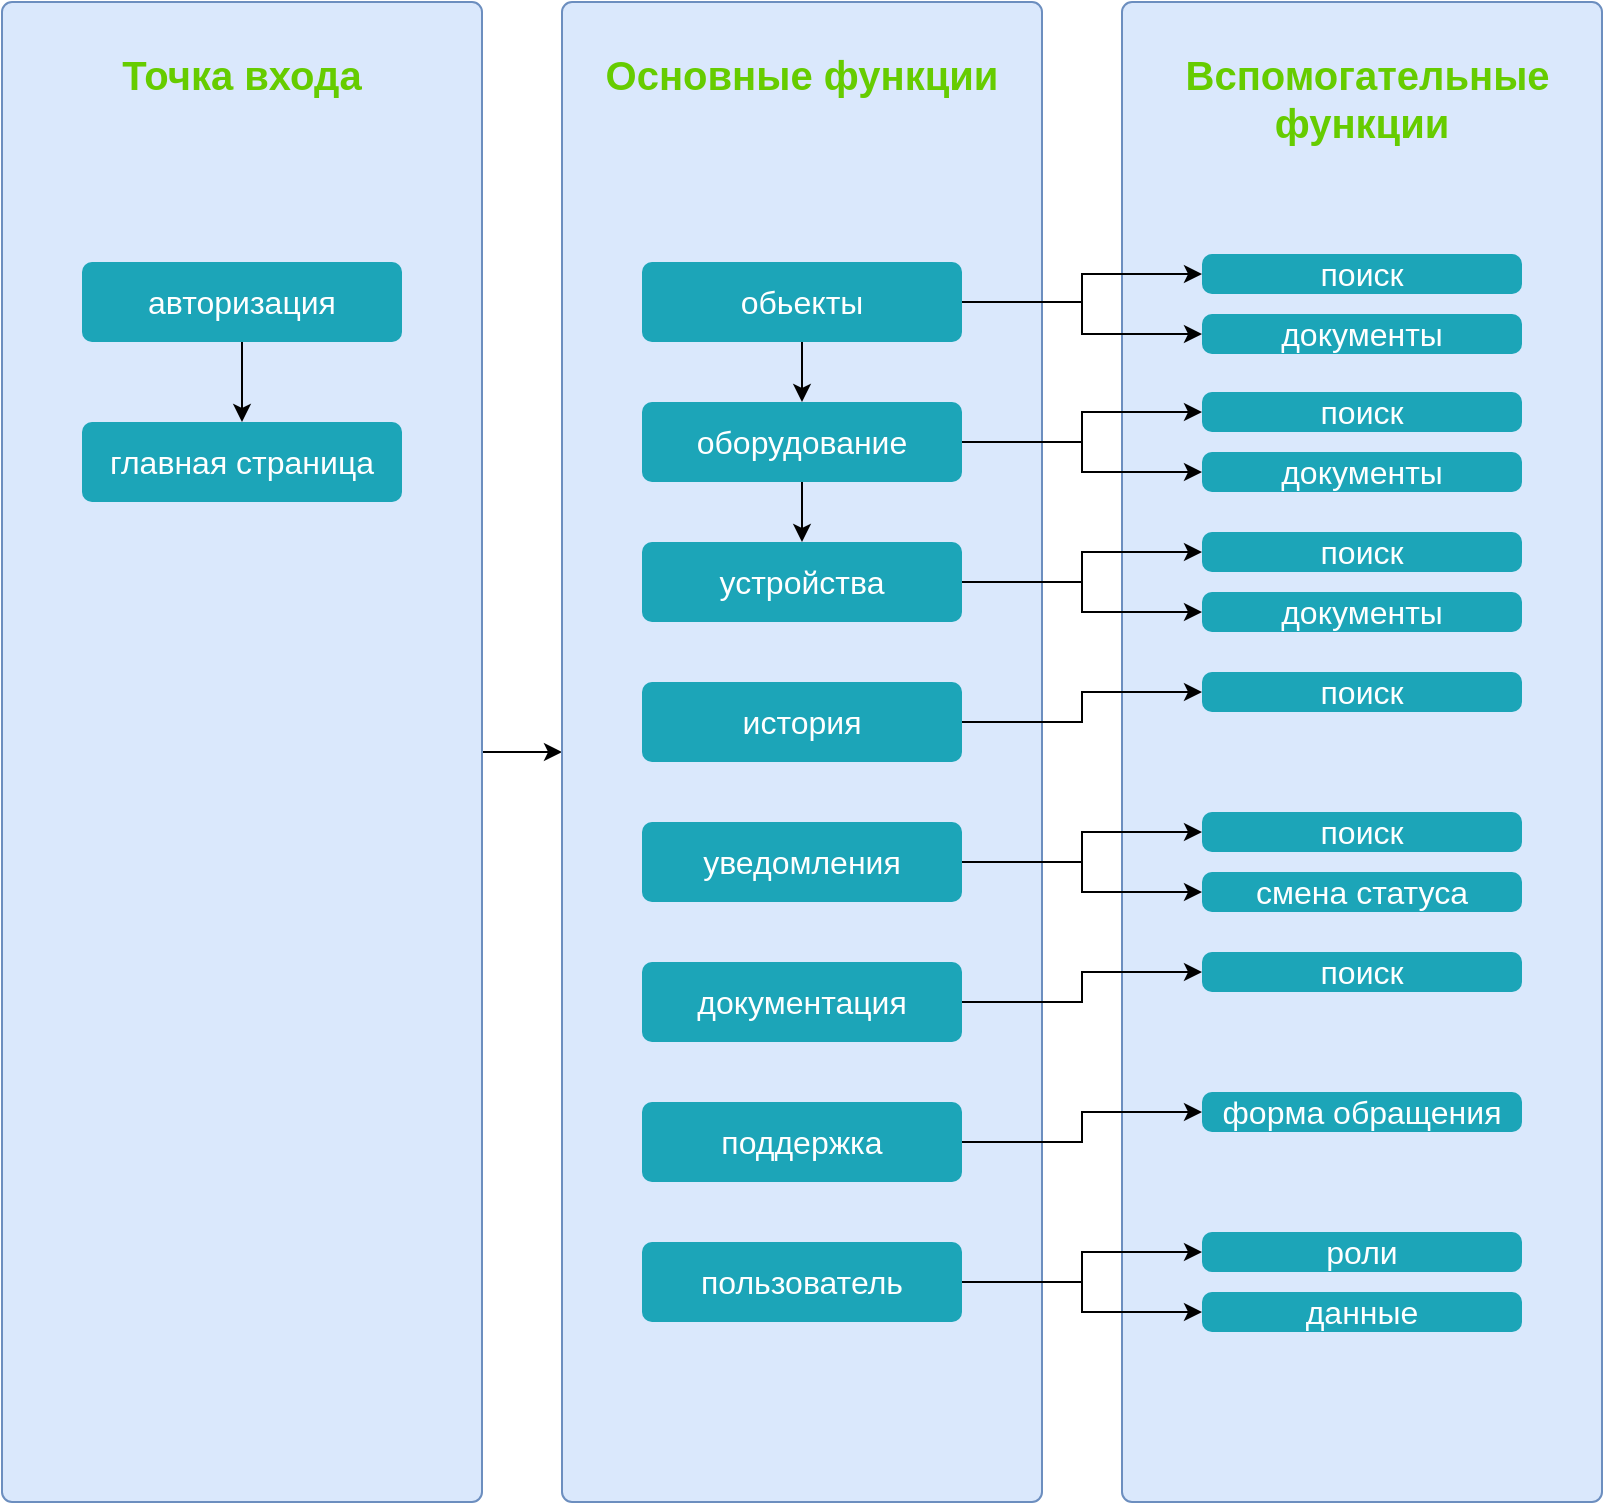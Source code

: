 <mxfile version="12.2.4" pages="5"><diagram id="qqBoPskS1Pm4w6kApWHN" name="структура"><mxGraphModel dx="581" dy="453" grid="1" gridSize="10" guides="1" tooltips="1" connect="1" arrows="1" fold="1" page="1" pageScale="1" pageWidth="1169" pageHeight="827" math="0" shadow="0"><root><mxCell id="0"/><mxCell id="1" style="" parent="0"/><mxCell id="dGt-1pbrqsMGuAWc3vMC-4" value="Слой без названия" style="" parent="0"/><mxCell id="dGt-1pbrqsMGuAWc3vMC-16" value="" style="edgeStyle=orthogonalEdgeStyle;rounded=0;orthogonalLoop=1;jettySize=auto;html=1;fontColor=#66CC00;" parent="dGt-1pbrqsMGuAWc3vMC-4" source="dGt-1pbrqsMGuAWc3vMC-5" target="dGt-1pbrqsMGuAWc3vMC-14" edge="1"><mxGeometry relative="1" as="geometry"/></mxCell><mxCell id="dGt-1pbrqsMGuAWc3vMC-5" value="&lt;span&gt;&lt;font style=&quot;font-size: 20px&quot;&gt;Точка входа&lt;/font&gt;&lt;/span&gt;&lt;font&gt;&lt;span&gt;&lt;font style=&quot;font-size: 14px&quot;&gt;&lt;br style=&quot;font-size: 10px&quot;&gt;&lt;br&gt;&lt;/font&gt;&lt;/span&gt;&lt;/font&gt;" style="html=1;shadow=0;dashed=0;shape=mxgraph.bootstrap.rrect;rSize=5;strokeColor=#6c8ebf;html=1;whiteSpace=wrap;fillColor=#dae8fc;verticalAlign=top;align=center;spacing=20;fontSize=14;fontColor=#66CC00;fontStyle=1" parent="dGt-1pbrqsMGuAWc3vMC-4" vertex="1"><mxGeometry x="80" y="10" width="240" height="750" as="geometry"/></mxCell><mxCell id="dGt-1pbrqsMGuAWc3vMC-14" value="&lt;font&gt;&lt;span&gt;&lt;font style=&quot;&quot;&gt;&lt;span style=&quot;font-size: 20px;&quot;&gt;Основные функции&lt;/span&gt;&lt;br&gt;&lt;/font&gt;&lt;/span&gt;&lt;/font&gt;" style="html=1;shadow=0;dashed=0;shape=mxgraph.bootstrap.rrect;rSize=5;strokeColor=#6c8ebf;html=1;whiteSpace=wrap;fillColor=#dae8fc;verticalAlign=top;align=center;spacing=20;fontSize=14;fontColor=#66CC00;fontStyle=1" parent="dGt-1pbrqsMGuAWc3vMC-4" vertex="1"><mxGeometry x="360" y="10" width="240" height="750" as="geometry"/></mxCell><mxCell id="dGt-1pbrqsMGuAWc3vMC-15" value="&lt;font&gt;&lt;span&gt;&lt;font style=&quot;&quot;&gt;&lt;span style=&quot;font-size: 20px;&quot;&gt;&amp;nbsp;Вспомогательные функции&lt;/span&gt;&lt;br&gt;&lt;/font&gt;&lt;/span&gt;&lt;/font&gt;" style="html=1;shadow=0;dashed=0;shape=mxgraph.bootstrap.rrect;rSize=5;strokeColor=#6c8ebf;html=1;whiteSpace=wrap;fillColor=#dae8fc;verticalAlign=top;align=center;spacing=20;fontSize=14;fontColor=#66CC00;fontStyle=1" parent="dGt-1pbrqsMGuAWc3vMC-4" vertex="1"><mxGeometry x="640" y="10" width="240" height="750" as="geometry"/></mxCell><mxCell id="UUxPNkXbZXMpqMQuNnV1-1" value="активное" style="" parent="0"/><mxCell id="a082MJyGC-UigYUNdOIL-4" style="edgeStyle=orthogonalEdgeStyle;rounded=0;orthogonalLoop=1;jettySize=auto;html=1;" parent="UUxPNkXbZXMpqMQuNnV1-1" source="DI6WJkK1PgKbb--yefOs-5" target="_5lQe4k6AUYyu6lyb9Lk-6" edge="1"><mxGeometry relative="1" as="geometry"/></mxCell><mxCell id="a082MJyGC-UigYUNdOIL-5" style="edgeStyle=orthogonalEdgeStyle;rounded=0;orthogonalLoop=1;jettySize=auto;html=1;" parent="UUxPNkXbZXMpqMQuNnV1-1" source="DI6WJkK1PgKbb--yefOs-5" target="_5lQe4k6AUYyu6lyb9Lk-10" edge="1"><mxGeometry relative="1" as="geometry"/></mxCell><mxCell id="a082MJyGC-UigYUNdOIL-50" style="edgeStyle=orthogonalEdgeStyle;rounded=0;orthogonalLoop=1;jettySize=auto;html=1;" parent="UUxPNkXbZXMpqMQuNnV1-1" source="DI6WJkK1PgKbb--yefOs-5" target="_5lQe4k6AUYyu6lyb9Lk-2" edge="1"><mxGeometry relative="1" as="geometry"/></mxCell><mxCell id="DI6WJkK1PgKbb--yefOs-5" value="обьекты" style="html=1;shadow=0;dashed=0;shape=mxgraph.bootstrap.rrect;rSize=5;strokeColor=none;strokeWidth=1;fillColor=#1CA5B8;fontColor=#FFFFFF;whiteSpace=wrap;align=center;verticalAlign=middle;spacingLeft=0;fontStyle=0;fontSize=16;spacing=5;" parent="UUxPNkXbZXMpqMQuNnV1-1" vertex="1"><mxGeometry x="400" y="140" width="160" height="40" as="geometry"/></mxCell><mxCell id="_5lQe4k6AUYyu6lyb9Lk-1" style="edgeStyle=orthogonalEdgeStyle;rounded=0;orthogonalLoop=1;jettySize=auto;html=1;" parent="UUxPNkXbZXMpqMQuNnV1-1" source="DI6WJkK1PgKbb--yefOs-6" target="DI6WJkK1PgKbb--yefOs-7" edge="1"><mxGeometry relative="1" as="geometry"/></mxCell><mxCell id="DI6WJkK1PgKbb--yefOs-6" value="авторизация" style="html=1;shadow=0;dashed=0;shape=mxgraph.bootstrap.rrect;rSize=5;strokeColor=none;strokeWidth=1;fillColor=#1CA5B8;fontColor=#FFFFFF;whiteSpace=wrap;align=center;verticalAlign=middle;spacingLeft=0;fontStyle=0;fontSize=16;spacing=5;" parent="UUxPNkXbZXMpqMQuNnV1-1" vertex="1"><mxGeometry x="120" y="140" width="160" height="40" as="geometry"/></mxCell><mxCell id="DI6WJkK1PgKbb--yefOs-7" value="главная страница" style="html=1;shadow=0;dashed=0;shape=mxgraph.bootstrap.rrect;rSize=5;strokeColor=none;strokeWidth=1;fillColor=#1CA5B8;fontColor=#FFFFFF;whiteSpace=wrap;align=center;verticalAlign=middle;spacingLeft=0;fontStyle=0;fontSize=16;spacing=5;" parent="UUxPNkXbZXMpqMQuNnV1-1" vertex="1"><mxGeometry x="120" y="220" width="160" height="40" as="geometry"/></mxCell><mxCell id="a082MJyGC-UigYUNdOIL-26" style="edgeStyle=orthogonalEdgeStyle;rounded=0;orthogonalLoop=1;jettySize=auto;html=1;" parent="UUxPNkXbZXMpqMQuNnV1-1" source="dGt-1pbrqsMGuAWc3vMC-9" target="a082MJyGC-UigYUNdOIL-24" edge="1"><mxGeometry relative="1" as="geometry"/></mxCell><mxCell id="dGt-1pbrqsMGuAWc3vMC-9" value="история" style="html=1;shadow=0;dashed=0;shape=mxgraph.bootstrap.rrect;rSize=5;strokeColor=none;strokeWidth=1;fillColor=#1CA5B8;fontColor=#FFFFFF;whiteSpace=wrap;align=center;verticalAlign=middle;spacingLeft=0;fontStyle=0;fontSize=16;spacing=5;" parent="UUxPNkXbZXMpqMQuNnV1-1" vertex="1"><mxGeometry x="400" y="350" width="160" height="40" as="geometry"/></mxCell><mxCell id="a082MJyGC-UigYUNdOIL-39" style="edgeStyle=orthogonalEdgeStyle;rounded=0;orthogonalLoop=1;jettySize=auto;html=1;" parent="UUxPNkXbZXMpqMQuNnV1-1" source="dGt-1pbrqsMGuAWc3vMC-10" target="a082MJyGC-UigYUNdOIL-29" edge="1"><mxGeometry relative="1" as="geometry"/></mxCell><mxCell id="a082MJyGC-UigYUNdOIL-40" style="edgeStyle=orthogonalEdgeStyle;rounded=0;orthogonalLoop=1;jettySize=auto;html=1;" parent="UUxPNkXbZXMpqMQuNnV1-1" source="dGt-1pbrqsMGuAWc3vMC-10" target="a082MJyGC-UigYUNdOIL-30" edge="1"><mxGeometry relative="1" as="geometry"/></mxCell><mxCell id="dGt-1pbrqsMGuAWc3vMC-10" value="уведомления" style="html=1;shadow=0;dashed=0;shape=mxgraph.bootstrap.rrect;rSize=5;strokeColor=none;strokeWidth=1;fillColor=#1CA5B8;fontColor=#FFFFFF;whiteSpace=wrap;align=center;verticalAlign=middle;spacingLeft=0;fontStyle=0;fontSize=16;spacing=5;" parent="UUxPNkXbZXMpqMQuNnV1-1" vertex="1"><mxGeometry x="400" y="420" width="160" height="40" as="geometry"/></mxCell><mxCell id="a082MJyGC-UigYUNdOIL-41" style="edgeStyle=orthogonalEdgeStyle;rounded=0;orthogonalLoop=1;jettySize=auto;html=1;" parent="UUxPNkXbZXMpqMQuNnV1-1" source="dGt-1pbrqsMGuAWc3vMC-11" target="a082MJyGC-UigYUNdOIL-33" edge="1"><mxGeometry relative="1" as="geometry"/></mxCell><mxCell id="dGt-1pbrqsMGuAWc3vMC-11" value="документация" style="html=1;shadow=0;dashed=0;shape=mxgraph.bootstrap.rrect;rSize=5;strokeColor=none;strokeWidth=1;fillColor=#1CA5B8;fontColor=#FFFFFF;whiteSpace=wrap;align=center;verticalAlign=middle;spacingLeft=0;fontStyle=0;fontSize=16;spacing=5;" parent="UUxPNkXbZXMpqMQuNnV1-1" vertex="1"><mxGeometry x="400" y="490" width="160" height="40" as="geometry"/></mxCell><mxCell id="a082MJyGC-UigYUNdOIL-42" style="edgeStyle=orthogonalEdgeStyle;rounded=0;orthogonalLoop=1;jettySize=auto;html=1;" parent="UUxPNkXbZXMpqMQuNnV1-1" source="dGt-1pbrqsMGuAWc3vMC-12" target="a082MJyGC-UigYUNdOIL-37" edge="1"><mxGeometry relative="1" as="geometry"/></mxCell><mxCell id="dGt-1pbrqsMGuAWc3vMC-12" value="поддержка" style="html=1;shadow=0;dashed=0;shape=mxgraph.bootstrap.rrect;rSize=5;strokeColor=none;strokeWidth=1;fillColor=#1CA5B8;fontColor=#FFFFFF;whiteSpace=wrap;align=center;verticalAlign=middle;spacingLeft=0;fontStyle=0;fontSize=16;spacing=5;" parent="UUxPNkXbZXMpqMQuNnV1-1" vertex="1"><mxGeometry x="400" y="560" width="160" height="40" as="geometry"/></mxCell><mxCell id="a082MJyGC-UigYUNdOIL-14" style="edgeStyle=orthogonalEdgeStyle;rounded=0;orthogonalLoop=1;jettySize=auto;html=1;" parent="UUxPNkXbZXMpqMQuNnV1-1" source="_5lQe4k6AUYyu6lyb9Lk-2" target="a082MJyGC-UigYUNdOIL-12" edge="1"><mxGeometry relative="1" as="geometry"/></mxCell><mxCell id="a082MJyGC-UigYUNdOIL-15" style="edgeStyle=orthogonalEdgeStyle;rounded=0;orthogonalLoop=1;jettySize=auto;html=1;" parent="UUxPNkXbZXMpqMQuNnV1-1" source="_5lQe4k6AUYyu6lyb9Lk-2" target="a082MJyGC-UigYUNdOIL-13" edge="1"><mxGeometry relative="1" as="geometry"/></mxCell><mxCell id="a082MJyGC-UigYUNdOIL-51" style="edgeStyle=orthogonalEdgeStyle;rounded=0;orthogonalLoop=1;jettySize=auto;html=1;" parent="UUxPNkXbZXMpqMQuNnV1-1" source="_5lQe4k6AUYyu6lyb9Lk-2" target="_5lQe4k6AUYyu6lyb9Lk-4" edge="1"><mxGeometry relative="1" as="geometry"/></mxCell><mxCell id="_5lQe4k6AUYyu6lyb9Lk-2" value="оборудование" style="html=1;shadow=0;dashed=0;shape=mxgraph.bootstrap.rrect;rSize=5;strokeColor=none;strokeWidth=1;fillColor=#1CA5B8;fontColor=#FFFFFF;whiteSpace=wrap;align=center;verticalAlign=middle;spacingLeft=0;fontStyle=0;fontSize=16;spacing=5;" parent="UUxPNkXbZXMpqMQuNnV1-1" vertex="1"><mxGeometry x="400" y="210" width="160" height="40" as="geometry"/></mxCell><mxCell id="a082MJyGC-UigYUNdOIL-20" style="edgeStyle=orthogonalEdgeStyle;rounded=0;orthogonalLoop=1;jettySize=auto;html=1;" parent="UUxPNkXbZXMpqMQuNnV1-1" source="_5lQe4k6AUYyu6lyb9Lk-4" target="a082MJyGC-UigYUNdOIL-18" edge="1"><mxGeometry relative="1" as="geometry"/></mxCell><mxCell id="a082MJyGC-UigYUNdOIL-21" style="edgeStyle=orthogonalEdgeStyle;rounded=0;orthogonalLoop=1;jettySize=auto;html=1;" parent="UUxPNkXbZXMpqMQuNnV1-1" source="_5lQe4k6AUYyu6lyb9Lk-4" target="a082MJyGC-UigYUNdOIL-19" edge="1"><mxGeometry relative="1" as="geometry"/></mxCell><mxCell id="_5lQe4k6AUYyu6lyb9Lk-4" value="устройства" style="html=1;shadow=0;dashed=0;shape=mxgraph.bootstrap.rrect;rSize=5;strokeColor=none;strokeWidth=1;fillColor=#1CA5B8;fontColor=#FFFFFF;whiteSpace=wrap;align=center;verticalAlign=middle;spacingLeft=0;fontStyle=0;fontSize=16;spacing=5;" parent="UUxPNkXbZXMpqMQuNnV1-1" vertex="1"><mxGeometry x="400" y="280" width="160" height="40" as="geometry"/></mxCell><mxCell id="_5lQe4k6AUYyu6lyb9Lk-6" value="поиск" style="html=1;shadow=0;dashed=0;shape=mxgraph.bootstrap.rrect;rSize=5;strokeColor=none;strokeWidth=1;fillColor=#1CA5B8;fontColor=#FFFFFF;whiteSpace=wrap;align=center;verticalAlign=middle;spacingLeft=0;fontStyle=0;fontSize=16;spacing=5;" parent="UUxPNkXbZXMpqMQuNnV1-1" vertex="1"><mxGeometry x="680" y="136" width="160" height="20" as="geometry"/></mxCell><mxCell id="_5lQe4k6AUYyu6lyb9Lk-10" value="документы" style="html=1;shadow=0;dashed=0;shape=mxgraph.bootstrap.rrect;rSize=5;strokeColor=none;strokeWidth=1;fillColor=#1CA5B8;fontColor=#FFFFFF;whiteSpace=wrap;align=center;verticalAlign=middle;spacingLeft=0;fontStyle=0;fontSize=16;spacing=5;" parent="UUxPNkXbZXMpqMQuNnV1-1" vertex="1"><mxGeometry x="680" y="166" width="160" height="20" as="geometry"/></mxCell><mxCell id="a082MJyGC-UigYUNdOIL-12" value="поиск" style="html=1;shadow=0;dashed=0;shape=mxgraph.bootstrap.rrect;rSize=5;strokeColor=none;strokeWidth=1;fillColor=#1CA5B8;fontColor=#FFFFFF;whiteSpace=wrap;align=center;verticalAlign=middle;spacingLeft=0;fontStyle=0;fontSize=16;spacing=5;" parent="UUxPNkXbZXMpqMQuNnV1-1" vertex="1"><mxGeometry x="680" y="205" width="160" height="20" as="geometry"/></mxCell><mxCell id="a082MJyGC-UigYUNdOIL-13" value="документы" style="html=1;shadow=0;dashed=0;shape=mxgraph.bootstrap.rrect;rSize=5;strokeColor=none;strokeWidth=1;fillColor=#1CA5B8;fontColor=#FFFFFF;whiteSpace=wrap;align=center;verticalAlign=middle;spacingLeft=0;fontStyle=0;fontSize=16;spacing=5;" parent="UUxPNkXbZXMpqMQuNnV1-1" vertex="1"><mxGeometry x="680" y="235" width="160" height="20" as="geometry"/></mxCell><mxCell id="a082MJyGC-UigYUNdOIL-18" value="поиск" style="html=1;shadow=0;dashed=0;shape=mxgraph.bootstrap.rrect;rSize=5;strokeColor=none;strokeWidth=1;fillColor=#1CA5B8;fontColor=#FFFFFF;whiteSpace=wrap;align=center;verticalAlign=middle;spacingLeft=0;fontStyle=0;fontSize=16;spacing=5;" parent="UUxPNkXbZXMpqMQuNnV1-1" vertex="1"><mxGeometry x="680" y="275" width="160" height="20" as="geometry"/></mxCell><mxCell id="a082MJyGC-UigYUNdOIL-19" value="документы" style="html=1;shadow=0;dashed=0;shape=mxgraph.bootstrap.rrect;rSize=5;strokeColor=none;strokeWidth=1;fillColor=#1CA5B8;fontColor=#FFFFFF;whiteSpace=wrap;align=center;verticalAlign=middle;spacingLeft=0;fontStyle=0;fontSize=16;spacing=5;" parent="UUxPNkXbZXMpqMQuNnV1-1" vertex="1"><mxGeometry x="680" y="305" width="160" height="20" as="geometry"/></mxCell><mxCell id="a082MJyGC-UigYUNdOIL-24" value="поиск" style="html=1;shadow=0;dashed=0;shape=mxgraph.bootstrap.rrect;rSize=5;strokeColor=none;strokeWidth=1;fillColor=#1CA5B8;fontColor=#FFFFFF;whiteSpace=wrap;align=center;verticalAlign=middle;spacingLeft=0;fontStyle=0;fontSize=16;spacing=5;" parent="UUxPNkXbZXMpqMQuNnV1-1" vertex="1"><mxGeometry x="680" y="345" width="160" height="20" as="geometry"/></mxCell><mxCell id="a082MJyGC-UigYUNdOIL-29" value="поиск" style="html=1;shadow=0;dashed=0;shape=mxgraph.bootstrap.rrect;rSize=5;strokeColor=none;strokeWidth=1;fillColor=#1CA5B8;fontColor=#FFFFFF;whiteSpace=wrap;align=center;verticalAlign=middle;spacingLeft=0;fontStyle=0;fontSize=16;spacing=5;" parent="UUxPNkXbZXMpqMQuNnV1-1" vertex="1"><mxGeometry x="680" y="415" width="160" height="20" as="geometry"/></mxCell><mxCell id="a082MJyGC-UigYUNdOIL-30" value="смена статуса" style="html=1;shadow=0;dashed=0;shape=mxgraph.bootstrap.rrect;rSize=5;strokeColor=none;strokeWidth=1;fillColor=#1CA5B8;fontColor=#FFFFFF;whiteSpace=wrap;align=center;verticalAlign=middle;spacingLeft=0;fontStyle=0;fontSize=16;spacing=5;" parent="UUxPNkXbZXMpqMQuNnV1-1" vertex="1"><mxGeometry x="680" y="445" width="160" height="20" as="geometry"/></mxCell><mxCell id="a082MJyGC-UigYUNdOIL-33" value="поиск" style="html=1;shadow=0;dashed=0;shape=mxgraph.bootstrap.rrect;rSize=5;strokeColor=none;strokeWidth=1;fillColor=#1CA5B8;fontColor=#FFFFFF;whiteSpace=wrap;align=center;verticalAlign=middle;spacingLeft=0;fontStyle=0;fontSize=16;spacing=5;" parent="UUxPNkXbZXMpqMQuNnV1-1" vertex="1"><mxGeometry x="680" y="485" width="160" height="20" as="geometry"/></mxCell><mxCell id="a082MJyGC-UigYUNdOIL-37" value="форма обращения" style="html=1;shadow=0;dashed=0;shape=mxgraph.bootstrap.rrect;rSize=5;strokeColor=none;strokeWidth=1;fillColor=#1CA5B8;fontColor=#FFFFFF;whiteSpace=wrap;align=center;verticalAlign=middle;spacingLeft=0;fontStyle=0;fontSize=16;spacing=5;" parent="UUxPNkXbZXMpqMQuNnV1-1" vertex="1"><mxGeometry x="680" y="555" width="160" height="20" as="geometry"/></mxCell><mxCell id="a082MJyGC-UigYUNdOIL-47" style="edgeStyle=orthogonalEdgeStyle;rounded=0;orthogonalLoop=1;jettySize=auto;html=1;" parent="UUxPNkXbZXMpqMQuNnV1-1" source="a082MJyGC-UigYUNdOIL-43" target="a082MJyGC-UigYUNdOIL-45" edge="1"><mxGeometry relative="1" as="geometry"/></mxCell><mxCell id="a082MJyGC-UigYUNdOIL-48" style="edgeStyle=orthogonalEdgeStyle;rounded=0;orthogonalLoop=1;jettySize=auto;html=1;" parent="UUxPNkXbZXMpqMQuNnV1-1" source="a082MJyGC-UigYUNdOIL-43" target="a082MJyGC-UigYUNdOIL-46" edge="1"><mxGeometry relative="1" as="geometry"/></mxCell><mxCell id="a082MJyGC-UigYUNdOIL-43" value="пользователь" style="html=1;shadow=0;dashed=0;shape=mxgraph.bootstrap.rrect;rSize=5;strokeColor=none;strokeWidth=1;fillColor=#1CA5B8;fontColor=#FFFFFF;whiteSpace=wrap;align=center;verticalAlign=middle;spacingLeft=0;fontStyle=0;fontSize=16;spacing=5;" parent="UUxPNkXbZXMpqMQuNnV1-1" vertex="1"><mxGeometry x="400" y="630" width="160" height="40" as="geometry"/></mxCell><mxCell id="a082MJyGC-UigYUNdOIL-45" value="роли" style="html=1;shadow=0;dashed=0;shape=mxgraph.bootstrap.rrect;rSize=5;strokeColor=none;strokeWidth=1;fillColor=#1CA5B8;fontColor=#FFFFFF;whiteSpace=wrap;align=center;verticalAlign=middle;spacingLeft=0;fontStyle=0;fontSize=16;spacing=5;" parent="UUxPNkXbZXMpqMQuNnV1-1" vertex="1"><mxGeometry x="680" y="625" width="160" height="20" as="geometry"/></mxCell><mxCell id="a082MJyGC-UigYUNdOIL-46" value="данные" style="html=1;shadow=0;dashed=0;shape=mxgraph.bootstrap.rrect;rSize=5;strokeColor=none;strokeWidth=1;fillColor=#1CA5B8;fontColor=#FFFFFF;whiteSpace=wrap;align=center;verticalAlign=middle;spacingLeft=0;fontStyle=0;fontSize=16;spacing=5;" parent="UUxPNkXbZXMpqMQuNnV1-1" vertex="1"><mxGeometry x="680" y="655" width="160" height="20" as="geometry"/></mxCell></root></mxGraphModel></diagram><diagram id="a-68sKW8zmhwPpiCdWLL" name="Страница 5"><mxGraphModel dx="1408" dy="847" grid="1" gridSize="10" guides="1" tooltips="1" connect="1" arrows="1" fold="1" page="1" pageScale="1" pageWidth="1169" pageHeight="1654" math="0" shadow="0"><root><mxCell id="0"/><mxCell id="1" parent="0"/></root></mxGraphModel></diagram><diagram id="OkmPxzMBkg4cP26xKXwC" name="Все блоки программы"><mxGraphModel dx="1408" dy="847" grid="1" gridSize="10" guides="1" tooltips="1" connect="1" arrows="1" fold="1" page="1" pageScale="1" pageWidth="1169" pageHeight="827" background="#FFFFFF" math="0" shadow="0"><root><mxCell id="0"/><mxCell id="1" style="" parent="0"/><mxCell id="EkNfR-dcNrT0VsUztw0i-1" value="Страница авторизации" style="swimlane;html=1;fontStyle=1;childLayout=stackLayout;horizontal=1;startSize=26;horizontalStack=0;resizeParent=1;resizeLast=0;collapsible=1;marginBottom=0;swimlaneFillColor=#ffffff;align=center;rounded=1;shadow=0;comic=0;labelBackgroundColor=none;strokeWidth=1;fontFamily=Verdana;fontSize=12;fillColor=#000000;fontColor=#ffffff;strokeColor=#432D57;arcSize=21;sketch=0;glass=0;" parent="1" vertex="1"><mxGeometry x="10" y="40" width="170" height="104" as="geometry"><mxRectangle x="350" y="189.95" width="190" height="30" as="alternateBounds"/></mxGeometry></mxCell><mxCell id="EkNfR-dcNrT0VsUztw0i-2" value="войти" style="text;html=1;strokeColor=#d79b00;fillColor=#ffcd28;spacingLeft=4;spacingRight=4;whiteSpace=wrap;overflow=hidden;rotatable=0;points=[[0,0.5],[1,0.5]];portConstraint=eastwest;gradientColor=#ffa500;rounded=0;" parent="EkNfR-dcNrT0VsUztw0i-1" vertex="1"><mxGeometry y="26" width="170" height="26" as="geometry"/></mxCell><mxCell id="EkNfR-dcNrT0VsUztw0i-3" value="зарегистрироваться" style="text;html=1;strokeColor=#d79b00;fillColor=#ffcd28;spacingLeft=4;spacingRight=4;whiteSpace=wrap;overflow=hidden;rotatable=0;points=[[0,0.5],[1,0.5]];portConstraint=eastwest;gradientColor=#ffa500;rounded=0;" parent="EkNfR-dcNrT0VsUztw0i-1" vertex="1"><mxGeometry y="52" width="170" height="26" as="geometry"/></mxCell><mxCell id="EkNfR-dcNrT0VsUztw0i-4" value="о программе" style="text;html=1;strokeColor=#d79b00;fillColor=#ffcd28;spacingLeft=4;spacingRight=4;whiteSpace=wrap;overflow=hidden;rotatable=0;points=[[0,0.5],[1,0.5]];portConstraint=eastwest;gradientColor=#ffa500;rounded=1;" parent="EkNfR-dcNrT0VsUztw0i-1" vertex="1"><mxGeometry y="78" width="170" height="26" as="geometry"/></mxCell><mxCell id="EkNfR-dcNrT0VsUztw0i-5" value="Регистрация" style="swimlane;html=1;fontStyle=1;childLayout=stackLayout;horizontal=1;startSize=26;horizontalStack=0;resizeParent=1;resizeLast=0;collapsible=1;marginBottom=0;swimlaneFillColor=#ffffff;align=center;rounded=1;shadow=0;comic=0;labelBackgroundColor=none;strokeWidth=1;fontFamily=Verdana;fontSize=12;fillColor=#000000;fontColor=#ffffff;strokeColor=#6F0000;" parent="1" vertex="1"><mxGeometry x="480" y="38" width="170" height="156" as="geometry"><mxRectangle x="370" y="140" width="130" height="30" as="alternateBounds"/></mxGeometry></mxCell><mxCell id="EkNfR-dcNrT0VsUztw0i-6" value="ФИО" style="text;html=1;strokeColor=#3A5431;fillColor=#6d8764;spacingLeft=4;spacingRight=4;whiteSpace=wrap;overflow=hidden;rotatable=0;points=[[0,0.5],[1,0.5]];portConstraint=eastwest;fontColor=#000000;" parent="EkNfR-dcNrT0VsUztw0i-5" vertex="1"><mxGeometry y="26" width="170" height="26" as="geometry"/></mxCell><mxCell id="EkNfR-dcNrT0VsUztw0i-7" value="Подразделение" style="text;html=1;strokeColor=#3A5431;fillColor=#6d8764;spacingLeft=4;spacingRight=4;whiteSpace=wrap;overflow=hidden;rotatable=0;points=[[0,0.5],[1,0.5]];portConstraint=eastwest;fontColor=#000000;" parent="EkNfR-dcNrT0VsUztw0i-5" vertex="1"><mxGeometry y="52" width="170" height="26" as="geometry"/></mxCell><mxCell id="EkNfR-dcNrT0VsUztw0i-8" value="доп.данные" style="text;html=1;strokeColor=#3A5431;fillColor=#6d8764;spacingLeft=4;spacingRight=4;whiteSpace=wrap;overflow=hidden;rotatable=0;points=[[0,0.5],[1,0.5]];portConstraint=eastwest;fontColor=#000000;" parent="EkNfR-dcNrT0VsUztw0i-5" vertex="1"><mxGeometry y="78" width="170" height="26" as="geometry"/></mxCell><mxCell id="EkNfR-dcNrT0VsUztw0i-9" value="отправить" style="text;html=1;strokeColor=#d79b00;fillColor=#ffcd28;spacingLeft=4;spacingRight=4;whiteSpace=wrap;overflow=hidden;rotatable=0;points=[[0,0.5],[1,0.5]];portConstraint=eastwest;gradientColor=#ffa500;rounded=1;" parent="EkNfR-dcNrT0VsUztw0i-5" vertex="1"><mxGeometry y="104" width="170" height="26" as="geometry"/></mxCell><mxCell id="EkNfR-dcNrT0VsUztw0i-10" value="назад" style="text;html=1;strokeColor=#d79b00;fillColor=#ffcd28;spacingLeft=4;spacingRight=4;whiteSpace=wrap;overflow=hidden;rotatable=0;points=[[0,0.5],[1,0.5]];portConstraint=eastwest;gradientColor=#ffa500;" parent="EkNfR-dcNrT0VsUztw0i-5" vertex="1"><mxGeometry y="130" width="170" height="26" as="geometry"/></mxCell><mxCell id="EkNfR-dcNrT0VsUztw0i-11" value="Войти" style="swimlane;html=1;fontStyle=1;childLayout=stackLayout;horizontal=1;startSize=26;fillColor=#000000;horizontalStack=0;resizeParent=1;resizeLast=0;collapsible=1;marginBottom=0;swimlaneFillColor=#ffffff;align=center;rounded=1;shadow=0;comic=0;labelBackgroundColor=none;strokeWidth=1;fontFamily=Verdana;fontSize=12;fontColor=#ffffff;strokeColor=#432D57;" parent="1" vertex="1"><mxGeometry x="260" y="40" width="170" height="154" as="geometry"/></mxCell><mxCell id="EkNfR-dcNrT0VsUztw0i-12" value="логин" style="text;html=1;strokeColor=#3A5431;fillColor=#6d8764;spacingLeft=4;spacingRight=4;whiteSpace=wrap;overflow=hidden;rotatable=0;points=[[0,0.5],[1,0.5]];portConstraint=eastwest;fontColor=#000000;" parent="EkNfR-dcNrT0VsUztw0i-11" vertex="1"><mxGeometry y="26" width="170" height="26" as="geometry"/></mxCell><mxCell id="EkNfR-dcNrT0VsUztw0i-13" value="пароль" style="text;html=1;strokeColor=#3A5431;fillColor=#6d8764;spacingLeft=4;spacingRight=4;whiteSpace=wrap;overflow=hidden;rotatable=0;points=[[0,0.5],[1,0.5]];portConstraint=eastwest;fontColor=#000000;" parent="EkNfR-dcNrT0VsUztw0i-11" vertex="1"><mxGeometry y="52" width="170" height="28" as="geometry"/></mxCell><mxCell id="EkNfR-dcNrT0VsUztw0i-14" value="войти" style="text;html=1;strokeColor=#d79b00;fillColor=#ffcd28;spacingLeft=4;spacingRight=4;whiteSpace=wrap;overflow=hidden;rotatable=0;points=[[0,0.5],[1,0.5]];portConstraint=eastwest;gradientColor=#ffa500;" parent="EkNfR-dcNrT0VsUztw0i-11" vertex="1"><mxGeometry y="80" width="170" height="24" as="geometry"/></mxCell><mxCell id="EkNfR-dcNrT0VsUztw0i-15" value="восстановить доступ" style="text;html=1;strokeColor=#d79b00;fillColor=#ffcd28;spacingLeft=4;spacingRight=4;whiteSpace=wrap;overflow=hidden;rotatable=0;points=[[0,0.5],[1,0.5]];portConstraint=eastwest;gradientColor=#ffa500;rounded=1;" parent="EkNfR-dcNrT0VsUztw0i-11" vertex="1"><mxGeometry y="104" width="170" height="24" as="geometry"/></mxCell><mxCell id="EkNfR-dcNrT0VsUztw0i-16" value="назад" style="text;html=1;strokeColor=#d79b00;fillColor=#ffcd28;spacingLeft=4;spacingRight=4;whiteSpace=wrap;overflow=hidden;rotatable=0;points=[[0,0.5],[1,0.5]];portConstraint=eastwest;gradientColor=#ffa500;" parent="EkNfR-dcNrT0VsUztw0i-11" vertex="1"><mxGeometry y="128" width="170" height="26" as="geometry"/></mxCell><mxCell id="EkNfR-dcNrT0VsUztw0i-17" value="О программе" style="swimlane;html=1;fontStyle=1;childLayout=stackLayout;horizontal=1;startSize=26;fillColor=#000000;horizontalStack=0;resizeParent=1;resizeLast=0;collapsible=1;marginBottom=0;swimlaneFillColor=#ffffff;align=center;rounded=1;shadow=0;comic=0;labelBackgroundColor=none;strokeWidth=1;fontFamily=Verdana;fontSize=12;fontColor=#ffffff;strokeColor=#432D57;" parent="1" vertex="1"><mxGeometry x="690" y="40" width="170" height="104" as="geometry"/></mxCell><mxCell id="EkNfR-dcNrT0VsUztw0i-18" value="описание программы" style="text;html=1;strokeColor=#3A5431;fillColor=#6d8764;spacingLeft=4;spacingRight=4;whiteSpace=wrap;overflow=hidden;rotatable=0;points=[[0,0.5],[1,0.5]];portConstraint=eastwest;fontColor=#000000;" parent="EkNfR-dcNrT0VsUztw0i-17" vertex="1"><mxGeometry y="26" width="170" height="26" as="geometry"/></mxCell><mxCell id="EkNfR-dcNrT0VsUztw0i-19" value="поддержка" style="text;html=1;strokeColor=#d79b00;fillColor=#ffcd28;spacingLeft=4;spacingRight=4;whiteSpace=wrap;overflow=hidden;rotatable=0;points=[[0,0.5],[1,0.5]];portConstraint=eastwest;gradientColor=#ffa500;rounded=0;" parent="EkNfR-dcNrT0VsUztw0i-17" vertex="1"><mxGeometry y="52" width="170" height="26" as="geometry"/></mxCell><mxCell id="EkNfR-dcNrT0VsUztw0i-20" value="назад" style="text;html=1;strokeColor=#d79b00;fillColor=#ffcd28;spacingLeft=4;spacingRight=4;whiteSpace=wrap;overflow=hidden;rotatable=0;points=[[0,0.5],[1,0.5]];portConstraint=eastwest;gradientColor=#ffa500;rounded=1;" parent="EkNfR-dcNrT0VsUztw0i-17" vertex="1"><mxGeometry y="78" width="170" height="26" as="geometry"/></mxCell><mxCell id="EkNfR-dcNrT0VsUztw0i-21" value="Главная страница" style="swimlane;html=1;fontStyle=1;childLayout=stackLayout;horizontal=1;startSize=26;fillColor=#000000;horizontalStack=0;resizeParent=1;resizeLast=0;collapsible=1;marginBottom=0;swimlaneFillColor=#ffffff;align=center;rounded=1;shadow=0;comic=0;labelBackgroundColor=none;strokeWidth=1;fontFamily=Verdana;fontSize=12;fontColor=#ffffff;strokeColor=#432D57;" parent="1" vertex="1"><mxGeometry x="310" y="516" width="170" height="156" as="geometry"><mxRectangle x="150" y="300" width="160" height="30" as="alternateBounds"/></mxGeometry></mxCell><mxCell id="EkNfR-dcNrT0VsUztw0i-22" value="профиль" style="text;html=1;strokeColor=#3A5431;fillColor=#6d8764;spacingLeft=4;spacingRight=4;whiteSpace=wrap;overflow=hidden;rotatable=0;points=[[0,0.5],[1,0.5]];portConstraint=eastwest;fontColor=#000000;" parent="EkNfR-dcNrT0VsUztw0i-21" vertex="1"><mxGeometry y="26" width="170" height="26" as="geometry"/></mxCell><mxCell id="EkNfR-dcNrT0VsUztw0i-23" value="свернуть профиль" style="text;html=1;strokeColor=#d79b00;fillColor=#ffcd28;spacingLeft=4;spacingRight=4;whiteSpace=wrap;overflow=hidden;rotatable=0;points=[[0,0.5],[1,0.5]];portConstraint=eastwest;gradientColor=#ffa500;" parent="EkNfR-dcNrT0VsUztw0i-21" vertex="1"><mxGeometry y="52" width="170" height="26" as="geometry"/></mxCell><mxCell id="EkNfR-dcNrT0VsUztw0i-24" value="создать" style="text;html=1;strokeColor=#d79b00;fillColor=#ffcd28;spacingLeft=4;spacingRight=4;whiteSpace=wrap;overflow=hidden;rotatable=0;points=[[0,0.5],[1,0.5]];portConstraint=eastwest;gradientColor=#ffa500;" parent="EkNfR-dcNrT0VsUztw0i-21" vertex="1"><mxGeometry y="78" width="170" height="26" as="geometry"/></mxCell><mxCell id="EkNfR-dcNrT0VsUztw0i-25" value="активное" style="text;html=1;strokeColor=#d79b00;fillColor=#ffcd28;spacingLeft=4;spacingRight=4;whiteSpace=wrap;overflow=hidden;rotatable=0;points=[[0,0.5],[1,0.5]];portConstraint=eastwest;gradientColor=#ffa500;" parent="EkNfR-dcNrT0VsUztw0i-21" vertex="1"><mxGeometry y="104" width="170" height="26" as="geometry"/></mxCell><mxCell id="EkNfR-dcNrT0VsUztw0i-26" value="архив" style="text;html=1;strokeColor=#d79b00;fillColor=#ffcd28;spacingLeft=4;spacingRight=4;whiteSpace=wrap;overflow=hidden;rotatable=0;points=[[0,0.5],[1,0.5]];portConstraint=eastwest;gradientColor=#ffa500;rounded=1;" parent="EkNfR-dcNrT0VsUztw0i-21" vertex="1"><mxGeometry y="130" width="170" height="26" as="geometry"/></mxCell><mxCell id="EkNfR-dcNrT0VsUztw0i-27" value="Активное" style="swimlane;html=1;fontStyle=1;childLayout=stackLayout;horizontal=1;startSize=26;fillColor=#000000;horizontalStack=0;resizeParent=1;resizeLast=0;collapsible=1;marginBottom=0;swimlaneFillColor=#ffffff;align=center;rounded=1;shadow=0;comic=0;labelBackgroundColor=none;strokeWidth=1;fontFamily=Verdana;fontSize=12;fontColor=#ffffff;strokeColor=#432D57;" parent="1" vertex="1"><mxGeometry x="515" y="438" width="170" height="130" as="geometry"/></mxCell><mxCell id="EkNfR-dcNrT0VsUztw0i-28" value="профиль" style="text;html=1;strokeColor=#3A5431;fillColor=#6d8764;spacingLeft=4;spacingRight=4;whiteSpace=wrap;overflow=hidden;rotatable=0;points=[[0,0.5],[1,0.5]];portConstraint=eastwest;fontColor=#000000;" parent="EkNfR-dcNrT0VsUztw0i-27" vertex="1"><mxGeometry y="26" width="170" height="26" as="geometry"/></mxCell><mxCell id="EkNfR-dcNrT0VsUztw0i-29" value="свернуть профиль" style="text;html=1;strokeColor=#d79b00;fillColor=#ffcd28;spacingLeft=4;spacingRight=4;whiteSpace=wrap;overflow=hidden;rotatable=0;points=[[0,0.5],[1,0.5]];portConstraint=eastwest;gradientColor=#ffa500;" parent="EkNfR-dcNrT0VsUztw0i-27" vertex="1"><mxGeometry y="52" width="170" height="26" as="geometry"/></mxCell><mxCell id="EkNfR-dcNrT0VsUztw0i-30" value="фильтр-поиск" style="text;html=1;strokeColor=#d79b00;fillColor=#ffcd28;spacingLeft=4;spacingRight=4;whiteSpace=wrap;overflow=hidden;rotatable=0;points=[[0,0.5],[1,0.5]];portConstraint=eastwest;gradientColor=#ffa500;rounded=0;" parent="EkNfR-dcNrT0VsUztw0i-27" vertex="1"><mxGeometry y="78" width="170" height="26" as="geometry"/></mxCell><mxCell id="EkNfR-dcNrT0VsUztw0i-31" value="назад" style="text;html=1;strokeColor=#d79b00;fillColor=#ffcd28;spacingLeft=4;spacingRight=4;whiteSpace=wrap;overflow=hidden;rotatable=0;points=[[0,0.5],[1,0.5]];portConstraint=eastwest;gradientColor=#ffa500;rounded=1;" parent="EkNfR-dcNrT0VsUztw0i-27" vertex="1"><mxGeometry y="104" width="170" height="26" as="geometry"/></mxCell><mxCell id="EkNfR-dcNrT0VsUztw0i-32" value="Архив" style="swimlane;html=1;fontStyle=1;childLayout=stackLayout;horizontal=1;startSize=26;fillColor=#000000;horizontalStack=0;resizeParent=1;resizeLast=0;collapsible=1;marginBottom=0;swimlaneFillColor=#ffffff;align=center;rounded=1;shadow=0;comic=0;labelBackgroundColor=none;strokeWidth=1;fontFamily=Verdana;fontSize=12;fontColor=#ffffff;strokeColor=#432D57;" parent="1" vertex="1"><mxGeometry x="515" y="594" width="170" height="130" as="geometry"/></mxCell><mxCell id="EkNfR-dcNrT0VsUztw0i-33" value="профиль" style="text;html=1;strokeColor=#3A5431;fillColor=#6d8764;spacingLeft=4;spacingRight=4;whiteSpace=wrap;overflow=hidden;rotatable=0;points=[[0,0.5],[1,0.5]];portConstraint=eastwest;fontColor=#000000;" parent="EkNfR-dcNrT0VsUztw0i-32" vertex="1"><mxGeometry y="26" width="170" height="26" as="geometry"/></mxCell><mxCell id="EkNfR-dcNrT0VsUztw0i-34" value="свернуть профиль" style="text;html=1;strokeColor=#d79b00;fillColor=#ffcd28;spacingLeft=4;spacingRight=4;whiteSpace=wrap;overflow=hidden;rotatable=0;points=[[0,0.5],[1,0.5]];portConstraint=eastwest;gradientColor=#ffa500;" parent="EkNfR-dcNrT0VsUztw0i-32" vertex="1"><mxGeometry y="52" width="170" height="26" as="geometry"/></mxCell><mxCell id="EkNfR-dcNrT0VsUztw0i-35" value="фильтр-поиск" style="text;html=1;strokeColor=#d79b00;fillColor=#ffcd28;spacingLeft=4;spacingRight=4;whiteSpace=wrap;overflow=hidden;rotatable=0;points=[[0,0.5],[1,0.5]];portConstraint=eastwest;gradientColor=#ffa500;" parent="EkNfR-dcNrT0VsUztw0i-32" vertex="1"><mxGeometry y="78" width="170" height="26" as="geometry"/></mxCell><mxCell id="EkNfR-dcNrT0VsUztw0i-36" value="назад" style="text;html=1;strokeColor=#d79b00;fillColor=#ffcd28;spacingLeft=4;spacingRight=4;whiteSpace=wrap;overflow=hidden;rotatable=0;points=[[0,0.5],[1,0.5]];portConstraint=eastwest;gradientColor=#ffa500;rounded=1;" parent="EkNfR-dcNrT0VsUztw0i-32" vertex="1"><mxGeometry y="104" width="170" height="26" as="geometry"/></mxCell><mxCell id="EkNfR-dcNrT0VsUztw0i-37" value="Создать" style="swimlane;html=1;fontStyle=1;childLayout=stackLayout;horizontal=1;startSize=26;fillColor=#000000;horizontalStack=0;resizeParent=1;resizeLast=0;collapsible=1;marginBottom=0;swimlaneFillColor=#ffffff;align=center;rounded=1;shadow=0;comic=0;labelBackgroundColor=none;strokeWidth=1;fontFamily=Verdana;fontSize=12;fontColor=#ffffff;strokeColor=#432D57;" parent="1" vertex="1"><mxGeometry x="750" y="480" width="170" height="156" as="geometry"><mxRectangle x="320" y="240" width="100" height="30" as="alternateBounds"/></mxGeometry></mxCell><mxCell id="EkNfR-dcNrT0VsUztw0i-38" value="профиль" style="text;html=1;strokeColor=#3A5431;fillColor=#6d8764;spacingLeft=4;spacingRight=4;whiteSpace=wrap;overflow=hidden;rotatable=0;points=[[0,0.5],[1,0.5]];portConstraint=eastwest;fontColor=#000000;" parent="EkNfR-dcNrT0VsUztw0i-37" vertex="1"><mxGeometry y="26" width="170" height="26" as="geometry"/></mxCell><mxCell id="EkNfR-dcNrT0VsUztw0i-39" value="свернуть профиль" style="text;html=1;strokeColor=#d79b00;fillColor=#ffcd28;spacingLeft=4;spacingRight=4;whiteSpace=wrap;overflow=hidden;rotatable=0;points=[[0,0.5],[1,0.5]];portConstraint=eastwest;gradientColor=#ffa500;" parent="EkNfR-dcNrT0VsUztw0i-37" vertex="1"><mxGeometry y="52" width="170" height="26" as="geometry"/></mxCell><mxCell id="EkNfR-dcNrT0VsUztw0i-40" value="новый документ" style="text;html=1;strokeColor=#d79b00;fillColor=#ffcd28;spacingLeft=4;spacingRight=4;whiteSpace=wrap;overflow=hidden;rotatable=0;points=[[0,0.5],[1,0.5]];portConstraint=eastwest;gradientColor=#ffa500;" parent="EkNfR-dcNrT0VsUztw0i-37" vertex="1"><mxGeometry y="78" width="170" height="26" as="geometry"/></mxCell><mxCell id="EkNfR-dcNrT0VsUztw0i-41" value="новый обьект" style="text;html=1;strokeColor=#d79b00;fillColor=#ffcd28;spacingLeft=4;spacingRight=4;whiteSpace=wrap;overflow=hidden;rotatable=0;points=[[0,0.5],[1,0.5]];portConstraint=eastwest;gradientColor=#ffa500;rounded=0;" parent="EkNfR-dcNrT0VsUztw0i-37" vertex="1"><mxGeometry y="104" width="170" height="26" as="geometry"/></mxCell><mxCell id="EkNfR-dcNrT0VsUztw0i-42" value="назад" style="text;html=1;strokeColor=#d79b00;fillColor=#ffcd28;spacingLeft=4;spacingRight=4;whiteSpace=wrap;overflow=hidden;rotatable=0;points=[[0,0.5],[1,0.5]];portConstraint=eastwest;gradientColor=#ffa500;rounded=1;" parent="EkNfR-dcNrT0VsUztw0i-37" vertex="1"><mxGeometry y="130" width="170" height="26" as="geometry"/></mxCell><mxCell id="EkNfR-dcNrT0VsUztw0i-43" value="Новый документ" style="swimlane;html=1;fontStyle=1;childLayout=stackLayout;horizontal=1;startSize=26;fillColor=#000000;horizontalStack=0;resizeParent=1;resizeLast=0;collapsible=1;marginBottom=0;swimlaneFillColor=#ffffff;align=center;rounded=1;shadow=0;comic=0;labelBackgroundColor=none;strokeWidth=1;fontFamily=Verdana;fontSize=12;fontColor=#ffffff;strokeColor=#432D57;" parent="1" vertex="1"><mxGeometry x="1000.004" y="470" width="188.889" height="130" as="geometry"/></mxCell><mxCell id="EkNfR-dcNrT0VsUztw0i-44" value="профиль" style="text;html=1;strokeColor=#3A5431;fillColor=#6d8764;spacingLeft=4;spacingRight=4;whiteSpace=wrap;overflow=hidden;rotatable=0;points=[[0,0.5],[1,0.5]];portConstraint=eastwest;fontColor=#000000;" parent="EkNfR-dcNrT0VsUztw0i-43" vertex="1"><mxGeometry y="26" width="188.889" height="26" as="geometry"/></mxCell><mxCell id="EkNfR-dcNrT0VsUztw0i-45" value="свернуть профиль" style="text;html=1;strokeColor=#d79b00;fillColor=#ffcd28;spacingLeft=4;spacingRight=4;whiteSpace=wrap;overflow=hidden;rotatable=0;points=[[0,0.5],[1,0.5]];portConstraint=eastwest;gradientColor=#ffa500;" parent="EkNfR-dcNrT0VsUztw0i-43" vertex="1"><mxGeometry y="52" width="188.889" height="26" as="geometry"/></mxCell><mxCell id="EkNfR-dcNrT0VsUztw0i-46" value="форма" style="text;html=1;strokeColor=#3A5431;fillColor=#6d8764;spacingLeft=4;spacingRight=4;whiteSpace=wrap;overflow=hidden;rotatable=0;points=[[0,0.5],[1,0.5]];portConstraint=eastwest;fontColor=#000000;" parent="EkNfR-dcNrT0VsUztw0i-43" vertex="1"><mxGeometry y="78" width="188.889" height="26" as="geometry"/></mxCell><mxCell id="EkNfR-dcNrT0VsUztw0i-47" value="создать" style="text;html=1;strokeColor=#d79b00;fillColor=#ffcd28;spacingLeft=4;spacingRight=4;whiteSpace=wrap;overflow=hidden;rotatable=0;points=[[0,0.5],[1,0.5]];portConstraint=eastwest;gradientColor=#ffa500;" parent="EkNfR-dcNrT0VsUztw0i-43" vertex="1"><mxGeometry y="104" width="188.889" height="26" as="geometry"/></mxCell><mxCell id="EkNfR-dcNrT0VsUztw0i-48" value="новый объект" style="swimlane;html=1;fontStyle=1;childLayout=stackLayout;horizontal=1;startSize=26;fillColor=#000000;horizontalStack=0;resizeParent=1;resizeLast=0;collapsible=1;marginBottom=0;swimlaneFillColor=#ffffff;align=center;rounded=1;shadow=0;comic=0;labelBackgroundColor=none;strokeWidth=1;fontFamily=Verdana;fontSize=12;fontColor=#ffffff;strokeColor=#432D57;" parent="1" vertex="1"><mxGeometry x="1000.004" y="250" width="188.889" height="156" as="geometry"/></mxCell><mxCell id="EkNfR-dcNrT0VsUztw0i-49" value="профиль" style="text;html=1;strokeColor=#3A5431;fillColor=#6d8764;spacingLeft=4;spacingRight=4;whiteSpace=wrap;overflow=hidden;rotatable=0;points=[[0,0.5],[1,0.5]];portConstraint=eastwest;fontColor=#000000;" parent="EkNfR-dcNrT0VsUztw0i-48" vertex="1"><mxGeometry y="26" width="188.889" height="26" as="geometry"/></mxCell><mxCell id="EkNfR-dcNrT0VsUztw0i-50" value="свернуть профиль" style="text;html=1;strokeColor=#d79b00;fillColor=#ffcd28;spacingLeft=4;spacingRight=4;whiteSpace=wrap;overflow=hidden;rotatable=0;points=[[0,0.5],[1,0.5]];portConstraint=eastwest;gradientColor=#ffa500;" parent="EkNfR-dcNrT0VsUztw0i-48" vertex="1"><mxGeometry y="52" width="188.889" height="26" as="geometry"/></mxCell><mxCell id="EkNfR-dcNrT0VsUztw0i-51" value="форма" style="text;html=1;strokeColor=#3A5431;fillColor=#6d8764;spacingLeft=4;spacingRight=4;whiteSpace=wrap;overflow=hidden;rotatable=0;points=[[0,0.5],[1,0.5]];portConstraint=eastwest;fontColor=#000000;gradientColor=none;" parent="EkNfR-dcNrT0VsUztw0i-48" vertex="1"><mxGeometry y="78" width="188.889" height="26" as="geometry"/></mxCell><mxCell id="EkNfR-dcNrT0VsUztw0i-52" value="создать" style="text;html=1;strokeColor=#d79b00;fillColor=#ffcd28;spacingLeft=4;spacingRight=4;whiteSpace=wrap;overflow=hidden;rotatable=0;points=[[0,0.5],[1,0.5]];portConstraint=eastwest;gradientColor=#ffa500;" parent="EkNfR-dcNrT0VsUztw0i-48" vertex="1"><mxGeometry y="104" width="188.889" height="26" as="geometry"/></mxCell><mxCell id="EkNfR-dcNrT0VsUztw0i-53" value="назад" style="text;html=1;strokeColor=#d79b00;fillColor=#ffcd28;spacingLeft=4;spacingRight=4;whiteSpace=wrap;overflow=hidden;rotatable=0;points=[[0,0.5],[1,0.5]];portConstraint=eastwest;gradientColor=#ffa500;rounded=1;" parent="EkNfR-dcNrT0VsUztw0i-48" vertex="1"><mxGeometry y="130" width="188.889" height="26" as="geometry"/></mxCell><mxCell id="EkNfR-dcNrT0VsUztw0i-60" value="Восстановить доступ" style="swimlane;html=1;fontStyle=1;childLayout=stackLayout;horizontal=1;startSize=26;fillColor=#000000;horizontalStack=0;resizeParent=1;resizeLast=0;collapsible=1;marginBottom=0;swimlaneFillColor=#ffffff;align=center;rounded=1;shadow=0;comic=0;labelBackgroundColor=none;strokeWidth=1;fontFamily=Verdana;fontSize=12;fontColor=#ffffff;strokeColor=#432D57;" parent="1" vertex="1"><mxGeometry x="100" y="560" width="170" height="130" as="geometry"/></mxCell><mxCell id="EkNfR-dcNrT0VsUztw0i-61" value="ФИО" style="text;html=1;strokeColor=#3A5431;fillColor=#6d8764;spacingLeft=4;spacingRight=4;whiteSpace=wrap;overflow=hidden;rotatable=0;points=[[0,0.5],[1,0.5]];portConstraint=eastwest;fontColor=#000000;" parent="EkNfR-dcNrT0VsUztw0i-60" vertex="1"><mxGeometry y="26" width="170" height="26" as="geometry"/></mxCell><mxCell id="EkNfR-dcNrT0VsUztw0i-62" value="таб.номер" style="text;html=1;strokeColor=#3A5431;fillColor=#6d8764;spacingLeft=4;spacingRight=4;whiteSpace=wrap;overflow=hidden;rotatable=0;points=[[0,0.5],[1,0.5]];portConstraint=eastwest;fontColor=#000000;" parent="EkNfR-dcNrT0VsUztw0i-60" vertex="1"><mxGeometry y="52" width="170" height="28" as="geometry"/></mxCell><mxCell id="EkNfR-dcNrT0VsUztw0i-63" value="отправить" style="text;html=1;strokeColor=#d79b00;fillColor=#ffcd28;spacingLeft=4;spacingRight=4;whiteSpace=wrap;overflow=hidden;rotatable=0;points=[[0,0.5],[1,0.5]];portConstraint=eastwest;gradientColor=#ffa500;" parent="EkNfR-dcNrT0VsUztw0i-60" vertex="1"><mxGeometry y="80" width="170" height="24" as="geometry"/></mxCell><mxCell id="EkNfR-dcNrT0VsUztw0i-65" value="назад" style="text;html=1;strokeColor=#d79b00;fillColor=#ffcd28;spacingLeft=4;spacingRight=4;whiteSpace=wrap;overflow=hidden;rotatable=0;points=[[0,0.5],[1,0.5]];portConstraint=eastwest;gradientColor=#ffa500;" parent="EkNfR-dcNrT0VsUztw0i-60" vertex="1"><mxGeometry y="104" width="170" height="26" as="geometry"/></mxCell><mxCell id="pV6yUFN4GVtwUTCz9K9W-1" value="Связь" parent="0"/></root></mxGraphModel></diagram><diagram id="b5jTI57t24XSjJOxfian" name="Авторизация"><mxGraphModel dx="1348" dy="878" grid="0" gridSize="10" guides="1" tooltips="1" connect="1" arrows="1" fold="1" page="1" pageScale="1" pageWidth="1169" pageHeight="827" math="0" shadow="0"><root><mxCell id="0"/><mxCell id="1" parent="0"/><mxCell id="lwy7x8JIr1IvDuRHk7dA-23" value="слой авторизации" parent="0"/><mxCell id="seNjxD811hpYEb4UrXMy-1" style="edgeStyle=orthogonalEdgeStyle;rounded=0;orthogonalLoop=1;jettySize=auto;html=1;exitX=0.5;exitY=0;exitDx=0;exitDy=0;entryX=0.5;entryY=0;entryDx=0;entryDy=0;" parent="lwy7x8JIr1IvDuRHk7dA-23" source="lwy7x8JIr1IvDuRHk7dA-24" target="lwy7x8JIr1IvDuRHk7dA-34" edge="1"><mxGeometry relative="1" as="geometry"/></mxCell><mxCell id="lwy7x8JIr1IvDuRHk7dA-24" value="Страница авторизации" style="swimlane;html=1;fontStyle=1;childLayout=stackLayout;horizontal=1;startSize=26;horizontalStack=0;resizeParent=1;resizeLast=0;collapsible=1;marginBottom=0;swimlaneFillColor=#ffffff;align=center;rounded=1;shadow=0;comic=0;labelBackgroundColor=none;strokeWidth=1;fontFamily=Verdana;fontSize=12;fillColor=#000000;fontColor=#ffffff;strokeColor=#432D57;arcSize=21;sketch=0;glass=0;" parent="lwy7x8JIr1IvDuRHk7dA-23" vertex="1"><mxGeometry x="80" y="80" width="170" height="104" as="geometry"><mxRectangle x="350" y="189.95" width="190" height="30" as="alternateBounds"/></mxGeometry></mxCell><mxCell id="lwy7x8JIr1IvDuRHk7dA-25" value="войти" style="text;html=1;strokeColor=#d79b00;fillColor=#ffcd28;spacingLeft=4;spacingRight=4;whiteSpace=wrap;overflow=hidden;rotatable=0;points=[[0,0.5],[1,0.5]];portConstraint=eastwest;gradientColor=#ffa500;rounded=0;" parent="lwy7x8JIr1IvDuRHk7dA-24" vertex="1"><mxGeometry y="26" width="170" height="26" as="geometry"/></mxCell><mxCell id="lwy7x8JIr1IvDuRHk7dA-26" value="зарегистрироваться" style="text;html=1;strokeColor=#d79b00;fillColor=#ffcd28;spacingLeft=4;spacingRight=4;whiteSpace=wrap;overflow=hidden;rotatable=0;points=[[0,0.5],[1,0.5]];portConstraint=eastwest;gradientColor=#ffa500;rounded=0;" parent="lwy7x8JIr1IvDuRHk7dA-24" vertex="1"><mxGeometry y="52" width="170" height="26" as="geometry"/></mxCell><mxCell id="lwy7x8JIr1IvDuRHk7dA-27" value="о программе" style="text;html=1;strokeColor=#d79b00;fillColor=#ffcd28;spacingLeft=4;spacingRight=4;whiteSpace=wrap;overflow=hidden;rotatable=0;points=[[0,0.5],[1,0.5]];portConstraint=eastwest;gradientColor=#ffa500;rounded=1;" parent="lwy7x8JIr1IvDuRHk7dA-24" vertex="1"><mxGeometry y="78" width="170" height="26" as="geometry"/></mxCell><mxCell id="seNjxD811hpYEb4UrXMy-3" style="edgeStyle=orthogonalEdgeStyle;rounded=0;orthogonalLoop=1;jettySize=auto;html=1;exitX=0.5;exitY=0;exitDx=0;exitDy=0;entryX=0.5;entryY=0;entryDx=0;entryDy=0;" parent="lwy7x8JIr1IvDuRHk7dA-23" source="lwy7x8JIr1IvDuRHk7dA-28" target="lwy7x8JIr1IvDuRHk7dA-40" edge="1"><mxGeometry relative="1" as="geometry"><Array as="points"><mxPoint x="645" y="60"/><mxPoint x="885" y="60"/></Array></mxGeometry></mxCell><mxCell id="lwy7x8JIr1IvDuRHk7dA-28" value="Регистрация" style="swimlane;html=1;fontStyle=1;childLayout=stackLayout;horizontal=1;startSize=26;horizontalStack=0;resizeParent=1;resizeLast=0;collapsible=1;marginBottom=0;swimlaneFillColor=#ffffff;align=center;rounded=1;shadow=0;comic=0;labelBackgroundColor=none;strokeWidth=1;fontFamily=Verdana;fontSize=12;fillColor=#000000;fontColor=#ffffff;strokeColor=#6F0000;" parent="lwy7x8JIr1IvDuRHk7dA-23" vertex="1"><mxGeometry x="560" y="78" width="170" height="156" as="geometry"><mxRectangle x="370" y="140" width="130" height="30" as="alternateBounds"/></mxGeometry></mxCell><mxCell id="lwy7x8JIr1IvDuRHk7dA-29" value="ФИО" style="text;html=1;strokeColor=#3A5431;fillColor=#6d8764;spacingLeft=4;spacingRight=4;whiteSpace=wrap;overflow=hidden;rotatable=0;points=[[0,0.5],[1,0.5]];portConstraint=eastwest;fontColor=#000000;" parent="lwy7x8JIr1IvDuRHk7dA-28" vertex="1"><mxGeometry y="26" width="170" height="26" as="geometry"/></mxCell><mxCell id="lwy7x8JIr1IvDuRHk7dA-30" value="Подразделение" style="text;html=1;strokeColor=#3A5431;fillColor=#6d8764;spacingLeft=4;spacingRight=4;whiteSpace=wrap;overflow=hidden;rotatable=0;points=[[0,0.5],[1,0.5]];portConstraint=eastwest;fontColor=#000000;" parent="lwy7x8JIr1IvDuRHk7dA-28" vertex="1"><mxGeometry y="52" width="170" height="26" as="geometry"/></mxCell><mxCell id="lwy7x8JIr1IvDuRHk7dA-31" value="доп.данные" style="text;html=1;strokeColor=#3A5431;fillColor=#6d8764;spacingLeft=4;spacingRight=4;whiteSpace=wrap;overflow=hidden;rotatable=0;points=[[0,0.5],[1,0.5]];portConstraint=eastwest;fontColor=#000000;" parent="lwy7x8JIr1IvDuRHk7dA-28" vertex="1"><mxGeometry y="78" width="170" height="26" as="geometry"/></mxCell><mxCell id="lwy7x8JIr1IvDuRHk7dA-32" value="отправить" style="text;html=1;strokeColor=#d79b00;fillColor=#ffcd28;spacingLeft=4;spacingRight=4;whiteSpace=wrap;overflow=hidden;rotatable=0;points=[[0,0.5],[1,0.5]];portConstraint=eastwest;gradientColor=#ffa500;rounded=1;" parent="lwy7x8JIr1IvDuRHk7dA-28" vertex="1"><mxGeometry y="104" width="170" height="26" as="geometry"/></mxCell><mxCell id="lwy7x8JIr1IvDuRHk7dA-33" value="назад" style="text;html=1;strokeColor=#d79b00;fillColor=#ffcd28;spacingLeft=4;spacingRight=4;whiteSpace=wrap;overflow=hidden;rotatable=0;points=[[0,0.5],[1,0.5]];portConstraint=eastwest;gradientColor=#ffa500;spacingBottom=0;" parent="lwy7x8JIr1IvDuRHk7dA-28" vertex="1"><mxGeometry y="130" width="170" height="26" as="geometry"/></mxCell><mxCell id="seNjxD811hpYEb4UrXMy-2" style="edgeStyle=orthogonalEdgeStyle;rounded=0;orthogonalLoop=1;jettySize=auto;html=1;exitX=0.5;exitY=0;exitDx=0;exitDy=0;entryX=0.5;entryY=0;entryDx=0;entryDy=0;" parent="lwy7x8JIr1IvDuRHk7dA-23" source="lwy7x8JIr1IvDuRHk7dA-34" target="lwy7x8JIr1IvDuRHk7dA-28" edge="1"><mxGeometry relative="1" as="geometry"><Array as="points"><mxPoint x="405" y="60"/><mxPoint x="645" y="60"/></Array></mxGeometry></mxCell><mxCell id="lwy7x8JIr1IvDuRHk7dA-34" value="Войти" style="swimlane;html=1;fontStyle=1;childLayout=stackLayout;horizontal=1;startSize=26;fillColor=#000000;horizontalStack=0;resizeParent=1;resizeLast=0;collapsible=1;marginBottom=0;swimlaneFillColor=#ffffff;align=center;rounded=1;shadow=0;comic=0;labelBackgroundColor=none;strokeWidth=1;fontFamily=Verdana;fontSize=12;fontColor=#ffffff;strokeColor=#432D57;" parent="lwy7x8JIr1IvDuRHk7dA-23" vertex="1"><mxGeometry x="320" y="80" width="170" height="154" as="geometry"/></mxCell><mxCell id="lwy7x8JIr1IvDuRHk7dA-35" value="логин" style="text;html=1;strokeColor=#3A5431;fillColor=#6d8764;spacingLeft=4;spacingRight=4;whiteSpace=wrap;overflow=hidden;rotatable=0;points=[[0,0.5],[1,0.5]];portConstraint=eastwest;fontColor=#000000;" parent="lwy7x8JIr1IvDuRHk7dA-34" vertex="1"><mxGeometry y="26" width="170" height="26" as="geometry"/></mxCell><mxCell id="lwy7x8JIr1IvDuRHk7dA-36" value="пароль" style="text;html=1;strokeColor=#3A5431;fillColor=#6d8764;spacingLeft=4;spacingRight=4;whiteSpace=wrap;overflow=hidden;rotatable=0;points=[[0,0.5],[1,0.5]];portConstraint=eastwest;fontColor=#000000;" parent="lwy7x8JIr1IvDuRHk7dA-34" vertex="1"><mxGeometry y="52" width="170" height="28" as="geometry"/></mxCell><mxCell id="lwy7x8JIr1IvDuRHk7dA-37" value="войти" style="text;html=1;strokeColor=#d79b00;fillColor=#ffcd28;spacingLeft=4;spacingRight=4;whiteSpace=wrap;overflow=hidden;rotatable=0;points=[[0,0.5],[1,0.5]];portConstraint=eastwest;gradientColor=#ffa500;" parent="lwy7x8JIr1IvDuRHk7dA-34" vertex="1"><mxGeometry y="80" width="170" height="24" as="geometry"/></mxCell><mxCell id="lwy7x8JIr1IvDuRHk7dA-38" value="восстановить доступ" style="text;html=1;strokeColor=#d79b00;fillColor=#ffcd28;spacingLeft=4;spacingRight=4;whiteSpace=wrap;overflow=hidden;rotatable=0;points=[[0,0.5],[1,0.5]];portConstraint=eastwest;gradientColor=#ffa500;rounded=1;" parent="lwy7x8JIr1IvDuRHk7dA-34" vertex="1"><mxGeometry y="104" width="170" height="24" as="geometry"/></mxCell><mxCell id="lwy7x8JIr1IvDuRHk7dA-39" value="назад" style="text;html=1;strokeColor=#d79b00;fillColor=#ffcd28;spacingLeft=4;spacingRight=4;whiteSpace=wrap;overflow=hidden;rotatable=0;points=[[0,0.5],[1,0.5]];portConstraint=eastwest;gradientColor=#ffa500;" parent="lwy7x8JIr1IvDuRHk7dA-34" vertex="1"><mxGeometry y="128" width="170" height="26" as="geometry"/></mxCell><mxCell id="lwy7x8JIr1IvDuRHk7dA-40" value="О программе" style="swimlane;html=1;fontStyle=1;childLayout=stackLayout;horizontal=1;startSize=26;fillColor=#000000;horizontalStack=0;resizeParent=1;resizeLast=0;collapsible=1;marginBottom=0;swimlaneFillColor=#ffffff;align=center;rounded=1;shadow=0;comic=0;labelBackgroundColor=none;strokeWidth=1;fontFamily=Verdana;fontSize=12;fontColor=#ffffff;strokeColor=#432D57;" parent="lwy7x8JIr1IvDuRHk7dA-23" vertex="1"><mxGeometry x="800" y="80" width="170" height="104" as="geometry"/></mxCell><mxCell id="lwy7x8JIr1IvDuRHk7dA-41" value="описание программы" style="text;html=1;strokeColor=#3A5431;fillColor=#6d8764;spacingLeft=4;spacingRight=4;whiteSpace=wrap;overflow=hidden;rotatable=0;points=[[0,0.5],[1,0.5]];portConstraint=eastwest;fontColor=#000000;" parent="lwy7x8JIr1IvDuRHk7dA-40" vertex="1"><mxGeometry y="26" width="170" height="26" as="geometry"/></mxCell><mxCell id="lwy7x8JIr1IvDuRHk7dA-42" value="поддержка" style="text;html=1;strokeColor=#d79b00;fillColor=#ffcd28;spacingLeft=4;spacingRight=4;whiteSpace=wrap;overflow=hidden;rotatable=0;points=[[0,0.5],[1,0.5]];portConstraint=eastwest;gradientColor=#ffa500;rounded=0;" parent="lwy7x8JIr1IvDuRHk7dA-40" vertex="1"><mxGeometry y="52" width="170" height="26" as="geometry"/></mxCell><mxCell id="lwy7x8JIr1IvDuRHk7dA-43" value="назад" style="text;html=1;strokeColor=#d79b00;fillColor=#ffcd28;spacingLeft=4;spacingRight=4;whiteSpace=wrap;overflow=hidden;rotatable=0;points=[[0,0.5],[1,0.5]];portConstraint=eastwest;gradientColor=#ffa500;rounded=1;" parent="lwy7x8JIr1IvDuRHk7dA-40" vertex="1"><mxGeometry y="78" width="170" height="26" as="geometry"/></mxCell><mxCell id="34UAerLv5BKpeoxZDC3v-1" value="Восстановить доступ" style="swimlane;html=1;fontStyle=1;childLayout=stackLayout;horizontal=1;startSize=26;fillColor=#000000;horizontalStack=0;resizeParent=1;resizeLast=0;collapsible=1;marginBottom=0;swimlaneFillColor=#ffffff;align=center;rounded=1;shadow=0;comic=0;labelBackgroundColor=none;strokeWidth=1;fontFamily=Verdana;fontSize=12;fontColor=#ffffff;strokeColor=#432D57;" parent="lwy7x8JIr1IvDuRHk7dA-23" vertex="1"><mxGeometry x="320" y="320" width="170" height="130" as="geometry"/></mxCell><mxCell id="34UAerLv5BKpeoxZDC3v-2" value="ФИО" style="text;html=1;strokeColor=#3A5431;fillColor=#6d8764;spacingLeft=4;spacingRight=4;whiteSpace=wrap;overflow=hidden;rotatable=0;points=[[0,0.5],[1,0.5]];portConstraint=eastwest;fontColor=#000000;" parent="34UAerLv5BKpeoxZDC3v-1" vertex="1"><mxGeometry y="26" width="170" height="26" as="geometry"/></mxCell><mxCell id="34UAerLv5BKpeoxZDC3v-3" value="таб.номер" style="text;html=1;strokeColor=#3A5431;fillColor=#6d8764;spacingLeft=4;spacingRight=4;whiteSpace=wrap;overflow=hidden;rotatable=0;points=[[0,0.5],[1,0.5]];portConstraint=eastwest;fontColor=#000000;" parent="34UAerLv5BKpeoxZDC3v-1" vertex="1"><mxGeometry y="52" width="170" height="28" as="geometry"/></mxCell><mxCell id="34UAerLv5BKpeoxZDC3v-4" value="отправить" style="text;html=1;strokeColor=#d79b00;fillColor=#ffcd28;spacingLeft=4;spacingRight=4;whiteSpace=wrap;overflow=hidden;rotatable=0;points=[[0,0.5],[1,0.5]];portConstraint=eastwest;gradientColor=#ffa500;" parent="34UAerLv5BKpeoxZDC3v-1" vertex="1"><mxGeometry y="80" width="170" height="24" as="geometry"/></mxCell><mxCell id="34UAerLv5BKpeoxZDC3v-5" value="назад" style="text;html=1;strokeColor=#d79b00;fillColor=#ffcd28;spacingLeft=4;spacingRight=4;whiteSpace=wrap;overflow=hidden;rotatable=0;points=[[0,0.5],[1,0.5]];portConstraint=eastwest;gradientColor=#ffa500;" parent="34UAerLv5BKpeoxZDC3v-1" vertex="1"><mxGeometry y="104" width="170" height="26" as="geometry"/></mxCell><mxCell id="seNjxD811hpYEb4UrXMy-4" style="edgeStyle=orthogonalEdgeStyle;rounded=0;orthogonalLoop=1;jettySize=auto;html=1;exitX=0.5;exitY=0;exitDx=0;exitDy=0;entryX=0.5;entryY=0;entryDx=0;entryDy=0;" parent="lwy7x8JIr1IvDuRHk7dA-23" source="34UAerLv5BKpeoxZDC3v-6" target="34UAerLv5BKpeoxZDC3v-1" edge="1"><mxGeometry relative="1" as="geometry"/></mxCell><mxCell id="34UAerLv5BKpeoxZDC3v-6" value="Войти" style="swimlane;html=1;fontStyle=1;childLayout=stackLayout;horizontal=1;startSize=26;fillColor=#000000;horizontalStack=0;resizeParent=1;resizeLast=0;collapsible=1;marginBottom=0;swimlaneFillColor=#ffffff;align=center;rounded=1;shadow=0;comic=0;labelBackgroundColor=none;strokeWidth=1;fontFamily=Verdana;fontSize=12;fontColor=#ffffff;strokeColor=#432D57;" parent="lwy7x8JIr1IvDuRHk7dA-23" vertex="1"><mxGeometry x="80" y="320" width="170" height="154" as="geometry"/></mxCell><mxCell id="34UAerLv5BKpeoxZDC3v-7" value="логин" style="text;html=1;strokeColor=#3A5431;fillColor=#6d8764;spacingLeft=4;spacingRight=4;whiteSpace=wrap;overflow=hidden;rotatable=0;points=[[0,0.5],[1,0.5]];portConstraint=eastwest;fontColor=#000000;" parent="34UAerLv5BKpeoxZDC3v-6" vertex="1"><mxGeometry y="26" width="170" height="26" as="geometry"/></mxCell><mxCell id="34UAerLv5BKpeoxZDC3v-8" value="пароль" style="text;html=1;strokeColor=#3A5431;fillColor=#6d8764;spacingLeft=4;spacingRight=4;whiteSpace=wrap;overflow=hidden;rotatable=0;points=[[0,0.5],[1,0.5]];portConstraint=eastwest;fontColor=#000000;" parent="34UAerLv5BKpeoxZDC3v-6" vertex="1"><mxGeometry y="52" width="170" height="28" as="geometry"/></mxCell><mxCell id="34UAerLv5BKpeoxZDC3v-9" value="войти" style="text;html=1;strokeColor=#d79b00;fillColor=#ffcd28;spacingLeft=4;spacingRight=4;whiteSpace=wrap;overflow=hidden;rotatable=0;points=[[0,0.5],[1,0.5]];portConstraint=eastwest;gradientColor=#ffa500;" parent="34UAerLv5BKpeoxZDC3v-6" vertex="1"><mxGeometry y="80" width="170" height="24" as="geometry"/></mxCell><mxCell id="34UAerLv5BKpeoxZDC3v-10" value="восстановить доступ" style="text;html=1;strokeColor=#d79b00;fillColor=#ffcd28;spacingLeft=4;spacingRight=4;whiteSpace=wrap;overflow=hidden;rotatable=0;points=[[0,0.5],[1,0.5]];portConstraint=eastwest;gradientColor=#ffa500;rounded=1;" parent="34UAerLv5BKpeoxZDC3v-6" vertex="1"><mxGeometry y="104" width="170" height="24" as="geometry"/></mxCell><mxCell id="34UAerLv5BKpeoxZDC3v-11" value="назад" style="text;html=1;strokeColor=#d79b00;fillColor=#ffcd28;spacingLeft=4;spacingRight=4;whiteSpace=wrap;overflow=hidden;rotatable=0;points=[[0,0.5],[1,0.5]];portConstraint=eastwest;gradientColor=#ffa500;" parent="34UAerLv5BKpeoxZDC3v-6" vertex="1"><mxGeometry y="128" width="170" height="26" as="geometry"/></mxCell></root></mxGraphModel></diagram><diagram id="mefyZi9G21_dbBIb6aH2" name="главная страница"><mxGraphModel dx="1348" dy="878" grid="0" gridSize="10" guides="1" tooltips="1" connect="1" arrows="1" fold="1" page="1" pageScale="1" pageWidth="1169" pageHeight="827" math="0" shadow="0"><root><mxCell id="0"/><mxCell id="1" parent="0"/><mxCell id="nXWNrg6HndFNFSTtUSRM-1" value="структура главной страницы" parent="0"/><mxCell id="yURxiuwAbn8SGzxZlNeg-2" style="edgeStyle=orthogonalEdgeStyle;rounded=0;orthogonalLoop=1;jettySize=auto;html=1;exitX=0.5;exitY=0;exitDx=0;exitDy=0;entryX=0.5;entryY=0;entryDx=0;entryDy=0;" parent="nXWNrg6HndFNFSTtUSRM-1" source="PccfPF3gSXn1Qr5WRlYb-1" target="PccfPF3gSXn1Qr5WRlYb-17" edge="1"><mxGeometry relative="1" as="geometry"><Array as="points"><mxPoint x="165" y="50"/><mxPoint x="405" y="50"/></Array></mxGeometry></mxCell><mxCell id="PccfPF3gSXn1Qr5WRlYb-1" value="Главная страница" style="swimlane;html=1;fontStyle=1;childLayout=stackLayout;horizontal=1;startSize=26;fillColor=#000000;horizontalStack=0;resizeParent=1;resizeLast=0;collapsible=1;marginBottom=0;swimlaneFillColor=#ffffff;align=center;rounded=1;shadow=0;comic=0;labelBackgroundColor=none;strokeWidth=1;fontFamily=Verdana;fontSize=12;fontColor=#ffffff;strokeColor=#432D57;" parent="nXWNrg6HndFNFSTtUSRM-1" vertex="1"><mxGeometry x="80" y="80" width="170" height="156" as="geometry"><mxRectangle x="150" y="300" width="160" height="30" as="alternateBounds"/></mxGeometry></mxCell><mxCell id="PccfPF3gSXn1Qr5WRlYb-2" value="профиль" style="text;html=1;strokeColor=#3A5431;fillColor=#6d8764;spacingLeft=4;spacingRight=4;whiteSpace=wrap;overflow=hidden;rotatable=0;points=[[0,0.5],[1,0.5]];portConstraint=eastwest;fontColor=#000000;" parent="PccfPF3gSXn1Qr5WRlYb-1" vertex="1"><mxGeometry y="26" width="170" height="26" as="geometry"/></mxCell><mxCell id="PccfPF3gSXn1Qr5WRlYb-3" value="свернуть профиль" style="text;html=1;strokeColor=#d79b00;fillColor=#ffcd28;spacingLeft=4;spacingRight=4;whiteSpace=wrap;overflow=hidden;rotatable=0;points=[[0,0.5],[1,0.5]];portConstraint=eastwest;gradientColor=#ffa500;" parent="PccfPF3gSXn1Qr5WRlYb-1" vertex="1"><mxGeometry y="52" width="170" height="26" as="geometry"/></mxCell><mxCell id="PccfPF3gSXn1Qr5WRlYb-4" value="создать" style="text;html=1;strokeColor=#d79b00;fillColor=#ffcd28;spacingLeft=4;spacingRight=4;whiteSpace=wrap;overflow=hidden;rotatable=0;points=[[0,0.5],[1,0.5]];portConstraint=eastwest;gradientColor=#ffa500;" parent="PccfPF3gSXn1Qr5WRlYb-1" vertex="1"><mxGeometry y="78" width="170" height="26" as="geometry"/></mxCell><mxCell id="PccfPF3gSXn1Qr5WRlYb-5" value="активное" style="text;html=1;strokeColor=#d79b00;fillColor=#ffcd28;spacingLeft=4;spacingRight=4;whiteSpace=wrap;overflow=hidden;rotatable=0;points=[[0,0.5],[1,0.5]];portConstraint=eastwest;gradientColor=#ffa500;" parent="PccfPF3gSXn1Qr5WRlYb-1" vertex="1"><mxGeometry y="104" width="170" height="26" as="geometry"/></mxCell><mxCell id="PccfPF3gSXn1Qr5WRlYb-6" value="архив" style="text;html=1;strokeColor=#d79b00;fillColor=#ffcd28;spacingLeft=4;spacingRight=4;whiteSpace=wrap;overflow=hidden;rotatable=0;points=[[0,0.5],[1,0.5]];portConstraint=eastwest;gradientColor=#ffa500;rounded=1;" parent="PccfPF3gSXn1Qr5WRlYb-1" vertex="1"><mxGeometry y="130" width="170" height="26" as="geometry"/></mxCell><mxCell id="yURxiuwAbn8SGzxZlNeg-4" style="edgeStyle=orthogonalEdgeStyle;rounded=0;orthogonalLoop=1;jettySize=auto;html=1;exitX=0.5;exitY=0;exitDx=0;exitDy=0;entryX=0.5;entryY=0;entryDx=0;entryDy=0;" parent="nXWNrg6HndFNFSTtUSRM-1" source="PccfPF3gSXn1Qr5WRlYb-7" target="PccfPF3gSXn1Qr5WRlYb-12" edge="1"><mxGeometry relative="1" as="geometry"><Array as="points"><mxPoint x="640" y="50"/><mxPoint x="885" y="50"/></Array></mxGeometry></mxCell><mxCell id="PccfPF3gSXn1Qr5WRlYb-7" value="Активное" style="swimlane;html=1;fontStyle=1;childLayout=stackLayout;horizontal=1;startSize=26;fillColor=#000000;horizontalStack=0;resizeParent=1;resizeLast=0;collapsible=1;marginBottom=0;swimlaneFillColor=#ffffff;align=center;rounded=1;shadow=0;comic=0;labelBackgroundColor=none;strokeWidth=1;fontFamily=Verdana;fontSize=12;fontColor=#ffffff;strokeColor=#432D57;" parent="nXWNrg6HndFNFSTtUSRM-1" vertex="1"><mxGeometry x="555" y="80" width="170" height="130" as="geometry"/></mxCell><mxCell id="PccfPF3gSXn1Qr5WRlYb-8" value="профиль" style="text;html=1;strokeColor=#3A5431;fillColor=#6d8764;spacingLeft=4;spacingRight=4;whiteSpace=wrap;overflow=hidden;rotatable=0;points=[[0,0.5],[1,0.5]];portConstraint=eastwest;fontColor=#000000;" parent="PccfPF3gSXn1Qr5WRlYb-7" vertex="1"><mxGeometry y="26" width="170" height="26" as="geometry"/></mxCell><mxCell id="PccfPF3gSXn1Qr5WRlYb-9" value="свернуть профиль" style="text;html=1;strokeColor=#d79b00;fillColor=#ffcd28;spacingLeft=4;spacingRight=4;whiteSpace=wrap;overflow=hidden;rotatable=0;points=[[0,0.5],[1,0.5]];portConstraint=eastwest;gradientColor=#ffa500;" parent="PccfPF3gSXn1Qr5WRlYb-7" vertex="1"><mxGeometry y="52" width="170" height="26" as="geometry"/></mxCell><mxCell id="PccfPF3gSXn1Qr5WRlYb-10" value="фильтр-поиск" style="text;html=1;strokeColor=#d79b00;fillColor=#ffcd28;spacingLeft=4;spacingRight=4;whiteSpace=wrap;overflow=hidden;rotatable=0;points=[[0,0.5],[1,0.5]];portConstraint=eastwest;gradientColor=#ffa500;rounded=0;" parent="PccfPF3gSXn1Qr5WRlYb-7" vertex="1"><mxGeometry y="78" width="170" height="26" as="geometry"/></mxCell><mxCell id="PccfPF3gSXn1Qr5WRlYb-11" value="назад" style="text;html=1;strokeColor=#d79b00;fillColor=#ffcd28;spacingLeft=4;spacingRight=4;whiteSpace=wrap;overflow=hidden;rotatable=0;points=[[0,0.5],[1,0.5]];portConstraint=eastwest;gradientColor=#ffa500;rounded=1;" parent="PccfPF3gSXn1Qr5WRlYb-7" vertex="1"><mxGeometry y="104" width="170" height="26" as="geometry"/></mxCell><mxCell id="PccfPF3gSXn1Qr5WRlYb-12" value="Архив" style="swimlane;html=1;fontStyle=1;childLayout=stackLayout;horizontal=1;startSize=26;fillColor=#000000;horizontalStack=0;resizeParent=1;resizeLast=0;collapsible=1;marginBottom=0;swimlaneFillColor=#ffffff;align=center;rounded=1;shadow=0;comic=0;labelBackgroundColor=none;strokeWidth=1;fontFamily=Verdana;fontSize=12;fontColor=#ffffff;strokeColor=#432D57;" parent="nXWNrg6HndFNFSTtUSRM-1" vertex="1"><mxGeometry x="800" y="80" width="170" height="130" as="geometry"/></mxCell><mxCell id="PccfPF3gSXn1Qr5WRlYb-13" value="профиль" style="text;html=1;strokeColor=#3A5431;fillColor=#6d8764;spacingLeft=4;spacingRight=4;whiteSpace=wrap;overflow=hidden;rotatable=0;points=[[0,0.5],[1,0.5]];portConstraint=eastwest;fontColor=#000000;" parent="PccfPF3gSXn1Qr5WRlYb-12" vertex="1"><mxGeometry y="26" width="170" height="26" as="geometry"/></mxCell><mxCell id="PccfPF3gSXn1Qr5WRlYb-14" value="свернуть профиль" style="text;html=1;strokeColor=#d79b00;fillColor=#ffcd28;spacingLeft=4;spacingRight=4;whiteSpace=wrap;overflow=hidden;rotatable=0;points=[[0,0.5],[1,0.5]];portConstraint=eastwest;gradientColor=#ffa500;" parent="PccfPF3gSXn1Qr5WRlYb-12" vertex="1"><mxGeometry y="52" width="170" height="26" as="geometry"/></mxCell><mxCell id="PccfPF3gSXn1Qr5WRlYb-15" value="фильтр-поиск" style="text;html=1;strokeColor=#d79b00;fillColor=#ffcd28;spacingLeft=4;spacingRight=4;whiteSpace=wrap;overflow=hidden;rotatable=0;points=[[0,0.5],[1,0.5]];portConstraint=eastwest;gradientColor=#ffa500;" parent="PccfPF3gSXn1Qr5WRlYb-12" vertex="1"><mxGeometry y="78" width="170" height="26" as="geometry"/></mxCell><mxCell id="PccfPF3gSXn1Qr5WRlYb-16" value="назад" style="text;html=1;strokeColor=#d79b00;fillColor=#ffcd28;spacingLeft=4;spacingRight=4;whiteSpace=wrap;overflow=hidden;rotatable=0;points=[[0,0.5],[1,0.5]];portConstraint=eastwest;gradientColor=#ffa500;rounded=1;" parent="PccfPF3gSXn1Qr5WRlYb-12" vertex="1"><mxGeometry y="104" width="170" height="26" as="geometry"/></mxCell><mxCell id="yURxiuwAbn8SGzxZlNeg-3" style="edgeStyle=orthogonalEdgeStyle;rounded=0;orthogonalLoop=1;jettySize=auto;html=1;exitX=0.5;exitY=0;exitDx=0;exitDy=0;entryX=0.5;entryY=0;entryDx=0;entryDy=0;" parent="nXWNrg6HndFNFSTtUSRM-1" source="PccfPF3gSXn1Qr5WRlYb-17" target="PccfPF3gSXn1Qr5WRlYb-7" edge="1"><mxGeometry relative="1" as="geometry"><Array as="points"><mxPoint x="405" y="50"/><mxPoint x="640" y="50"/></Array></mxGeometry></mxCell><mxCell id="PccfPF3gSXn1Qr5WRlYb-17" value="Создать" style="swimlane;html=1;fontStyle=1;childLayout=stackLayout;horizontal=1;startSize=26;fillColor=#000000;horizontalStack=0;resizeParent=1;resizeLast=0;collapsible=1;marginBottom=0;swimlaneFillColor=#ffffff;align=center;rounded=1;shadow=0;comic=0;labelBackgroundColor=none;strokeWidth=1;fontFamily=Verdana;fontSize=12;fontColor=#ffffff;strokeColor=#432D57;" parent="nXWNrg6HndFNFSTtUSRM-1" vertex="1"><mxGeometry x="320" y="80" width="170" height="156" as="geometry"><mxRectangle x="320" y="240" width="100" height="30" as="alternateBounds"/></mxGeometry></mxCell><mxCell id="PccfPF3gSXn1Qr5WRlYb-18" value="профиль" style="text;html=1;strokeColor=#3A5431;fillColor=#6d8764;spacingLeft=4;spacingRight=4;whiteSpace=wrap;overflow=hidden;rotatable=0;points=[[0,0.5],[1,0.5]];portConstraint=eastwest;fontColor=#000000;" parent="PccfPF3gSXn1Qr5WRlYb-17" vertex="1"><mxGeometry y="26" width="170" height="26" as="geometry"/></mxCell><mxCell id="PccfPF3gSXn1Qr5WRlYb-19" value="свернуть профиль" style="text;html=1;strokeColor=#d79b00;fillColor=#ffcd28;spacingLeft=4;spacingRight=4;whiteSpace=wrap;overflow=hidden;rotatable=0;points=[[0,0.5],[1,0.5]];portConstraint=eastwest;gradientColor=#ffa500;" parent="PccfPF3gSXn1Qr5WRlYb-17" vertex="1"><mxGeometry y="52" width="170" height="26" as="geometry"/></mxCell><mxCell id="PccfPF3gSXn1Qr5WRlYb-20" value="новый документ" style="text;html=1;strokeColor=#d79b00;fillColor=#ffcd28;spacingLeft=4;spacingRight=4;whiteSpace=wrap;overflow=hidden;rotatable=0;points=[[0,0.5],[1,0.5]];portConstraint=eastwest;gradientColor=#ffa500;" parent="PccfPF3gSXn1Qr5WRlYb-17" vertex="1"><mxGeometry y="78" width="170" height="26" as="geometry"/></mxCell><mxCell id="PccfPF3gSXn1Qr5WRlYb-21" value="новый обьект" style="text;html=1;strokeColor=#d79b00;fillColor=#ffcd28;spacingLeft=4;spacingRight=4;whiteSpace=wrap;overflow=hidden;rotatable=0;points=[[0,0.5],[1,0.5]];portConstraint=eastwest;gradientColor=#ffa500;rounded=0;" parent="PccfPF3gSXn1Qr5WRlYb-17" vertex="1"><mxGeometry y="104" width="170" height="26" as="geometry"/></mxCell><mxCell id="PccfPF3gSXn1Qr5WRlYb-22" value="назад" style="text;html=1;strokeColor=#d79b00;fillColor=#ffcd28;spacingLeft=4;spacingRight=4;whiteSpace=wrap;overflow=hidden;rotatable=0;points=[[0,0.5],[1,0.5]];portConstraint=eastwest;gradientColor=#ffa500;rounded=1;" parent="PccfPF3gSXn1Qr5WRlYb-17" vertex="1"><mxGeometry y="130" width="170" height="26" as="geometry"/></mxCell><mxCell id="07-DXHm7I0RFdUycu6p--1" value="Новый документ" style="swimlane;html=1;fontStyle=1;childLayout=stackLayout;horizontal=1;startSize=26;fillColor=#000000;horizontalStack=0;resizeParent=1;resizeLast=0;collapsible=1;marginBottom=0;swimlaneFillColor=#ffffff;align=center;rounded=1;shadow=0;comic=0;labelBackgroundColor=none;strokeWidth=1;fontFamily=Verdana;fontSize=12;fontColor=#ffffff;strokeColor=#432D57;" parent="nXWNrg6HndFNFSTtUSRM-1" vertex="1"><mxGeometry x="560.004" y="320" width="188.889" height="130" as="geometry"/></mxCell><mxCell id="07-DXHm7I0RFdUycu6p--2" value="профиль" style="text;html=1;strokeColor=#3A5431;fillColor=#6d8764;spacingLeft=4;spacingRight=4;whiteSpace=wrap;overflow=hidden;rotatable=0;points=[[0,0.5],[1,0.5]];portConstraint=eastwest;fontColor=#000000;" parent="07-DXHm7I0RFdUycu6p--1" vertex="1"><mxGeometry y="26" width="188.889" height="26" as="geometry"/></mxCell><mxCell id="07-DXHm7I0RFdUycu6p--3" value="свернуть профиль" style="text;html=1;strokeColor=#d79b00;fillColor=#ffcd28;spacingLeft=4;spacingRight=4;whiteSpace=wrap;overflow=hidden;rotatable=0;points=[[0,0.5],[1,0.5]];portConstraint=eastwest;gradientColor=#ffa500;" parent="07-DXHm7I0RFdUycu6p--1" vertex="1"><mxGeometry y="52" width="188.889" height="26" as="geometry"/></mxCell><mxCell id="07-DXHm7I0RFdUycu6p--4" value="форма" style="text;html=1;strokeColor=#3A5431;fillColor=#6d8764;spacingLeft=4;spacingRight=4;whiteSpace=wrap;overflow=hidden;rotatable=0;points=[[0,0.5],[1,0.5]];portConstraint=eastwest;fontColor=#000000;" parent="07-DXHm7I0RFdUycu6p--1" vertex="1"><mxGeometry y="78" width="188.889" height="26" as="geometry"/></mxCell><mxCell id="07-DXHm7I0RFdUycu6p--5" value="создать" style="text;html=1;strokeColor=#d79b00;fillColor=#ffcd28;spacingLeft=4;spacingRight=4;whiteSpace=wrap;overflow=hidden;rotatable=0;points=[[0,0.5],[1,0.5]];portConstraint=eastwest;gradientColor=#ffa500;" parent="07-DXHm7I0RFdUycu6p--1" vertex="1"><mxGeometry y="104" width="188.889" height="26" as="geometry"/></mxCell><mxCell id="yURxiuwAbn8SGzxZlNeg-6" style="edgeStyle=orthogonalEdgeStyle;rounded=0;orthogonalLoop=1;jettySize=auto;html=1;exitX=0.5;exitY=0;exitDx=0;exitDy=0;entryX=0.5;entryY=0;entryDx=0;entryDy=0;" parent="nXWNrg6HndFNFSTtUSRM-1" source="07-DXHm7I0RFdUycu6p--6" target="07-DXHm7I0RFdUycu6p--1" edge="1"><mxGeometry relative="1" as="geometry"/></mxCell><mxCell id="07-DXHm7I0RFdUycu6p--6" value="новый объект" style="swimlane;html=1;fontStyle=1;childLayout=stackLayout;horizontal=1;startSize=26;fillColor=#000000;horizontalStack=0;resizeParent=1;resizeLast=0;collapsible=1;marginBottom=0;swimlaneFillColor=#ffffff;align=center;rounded=1;shadow=0;comic=0;labelBackgroundColor=none;strokeWidth=1;fontFamily=Verdana;fontSize=12;fontColor=#ffffff;strokeColor=#432D57;" parent="nXWNrg6HndFNFSTtUSRM-1" vertex="1"><mxGeometry x="320.004" y="320" width="188.889" height="156" as="geometry"/></mxCell><mxCell id="07-DXHm7I0RFdUycu6p--7" value="профиль" style="text;html=1;strokeColor=#3A5431;fillColor=#6d8764;spacingLeft=4;spacingRight=4;whiteSpace=wrap;overflow=hidden;rotatable=0;points=[[0,0.5],[1,0.5]];portConstraint=eastwest;fontColor=#000000;" parent="07-DXHm7I0RFdUycu6p--6" vertex="1"><mxGeometry y="26" width="188.889" height="26" as="geometry"/></mxCell><mxCell id="07-DXHm7I0RFdUycu6p--8" value="свернуть профиль" style="text;html=1;strokeColor=#d79b00;fillColor=#ffcd28;spacingLeft=4;spacingRight=4;whiteSpace=wrap;overflow=hidden;rotatable=0;points=[[0,0.5],[1,0.5]];portConstraint=eastwest;gradientColor=#ffa500;" parent="07-DXHm7I0RFdUycu6p--6" vertex="1"><mxGeometry y="52" width="188.889" height="26" as="geometry"/></mxCell><mxCell id="07-DXHm7I0RFdUycu6p--9" value="форма" style="text;html=1;strokeColor=#3A5431;fillColor=#6d8764;spacingLeft=4;spacingRight=4;whiteSpace=wrap;overflow=hidden;rotatable=0;points=[[0,0.5],[1,0.5]];portConstraint=eastwest;fontColor=#000000;gradientColor=none;" parent="07-DXHm7I0RFdUycu6p--6" vertex="1"><mxGeometry y="78" width="188.889" height="26" as="geometry"/></mxCell><mxCell id="07-DXHm7I0RFdUycu6p--10" value="создать" style="text;html=1;strokeColor=#d79b00;fillColor=#ffcd28;spacingLeft=4;spacingRight=4;whiteSpace=wrap;overflow=hidden;rotatable=0;points=[[0,0.5],[1,0.5]];portConstraint=eastwest;gradientColor=#ffa500;" parent="07-DXHm7I0RFdUycu6p--6" vertex="1"><mxGeometry y="104" width="188.889" height="26" as="geometry"/></mxCell><mxCell id="07-DXHm7I0RFdUycu6p--11" value="назад" style="text;html=1;strokeColor=#d79b00;fillColor=#ffcd28;spacingLeft=4;spacingRight=4;whiteSpace=wrap;overflow=hidden;rotatable=0;points=[[0,0.5],[1,0.5]];portConstraint=eastwest;gradientColor=#ffa500;rounded=1;" parent="07-DXHm7I0RFdUycu6p--6" vertex="1"><mxGeometry y="130" width="188.889" height="26" as="geometry"/></mxCell><mxCell id="yURxiuwAbn8SGzxZlNeg-5" style="edgeStyle=orthogonalEdgeStyle;rounded=0;orthogonalLoop=1;jettySize=auto;html=1;exitX=0.5;exitY=0;exitDx=0;exitDy=0;entryX=0.5;entryY=0;entryDx=0;entryDy=0;" parent="nXWNrg6HndFNFSTtUSRM-1" source="07-DXHm7I0RFdUycu6p--12" target="07-DXHm7I0RFdUycu6p--6" edge="1"><mxGeometry relative="1" as="geometry"/></mxCell><mxCell id="07-DXHm7I0RFdUycu6p--12" value="Создать" style="swimlane;html=1;fontStyle=1;childLayout=stackLayout;horizontal=1;startSize=26;fillColor=#000000;horizontalStack=0;resizeParent=1;resizeLast=0;collapsible=1;marginBottom=0;swimlaneFillColor=#ffffff;align=center;rounded=1;shadow=0;comic=0;labelBackgroundColor=none;strokeWidth=1;fontFamily=Verdana;fontSize=12;fontColor=#ffffff;strokeColor=#432D57;" parent="nXWNrg6HndFNFSTtUSRM-1" vertex="1"><mxGeometry x="80" y="320" width="170" height="156" as="geometry"><mxRectangle x="320" y="240" width="100" height="30" as="alternateBounds"/></mxGeometry></mxCell><mxCell id="07-DXHm7I0RFdUycu6p--13" value="профиль" style="text;html=1;strokeColor=#3A5431;fillColor=#6d8764;spacingLeft=4;spacingRight=4;whiteSpace=wrap;overflow=hidden;rotatable=0;points=[[0,0.5],[1,0.5]];portConstraint=eastwest;fontColor=#000000;" parent="07-DXHm7I0RFdUycu6p--12" vertex="1"><mxGeometry y="26" width="170" height="26" as="geometry"/></mxCell><mxCell id="07-DXHm7I0RFdUycu6p--14" value="свернуть профиль" style="text;html=1;strokeColor=#d79b00;fillColor=#ffcd28;spacingLeft=4;spacingRight=4;whiteSpace=wrap;overflow=hidden;rotatable=0;points=[[0,0.5],[1,0.5]];portConstraint=eastwest;gradientColor=#ffa500;" parent="07-DXHm7I0RFdUycu6p--12" vertex="1"><mxGeometry y="52" width="170" height="26" as="geometry"/></mxCell><mxCell id="07-DXHm7I0RFdUycu6p--15" value="новый документ" style="text;html=1;strokeColor=#d79b00;fillColor=#ffcd28;spacingLeft=4;spacingRight=4;whiteSpace=wrap;overflow=hidden;rotatable=0;points=[[0,0.5],[1,0.5]];portConstraint=eastwest;gradientColor=#ffa500;" parent="07-DXHm7I0RFdUycu6p--12" vertex="1"><mxGeometry y="78" width="170" height="26" as="geometry"/></mxCell><mxCell id="07-DXHm7I0RFdUycu6p--16" value="новый обьект" style="text;html=1;strokeColor=#d79b00;fillColor=#ffcd28;spacingLeft=4;spacingRight=4;whiteSpace=wrap;overflow=hidden;rotatable=0;points=[[0,0.5],[1,0.5]];portConstraint=eastwest;gradientColor=#ffa500;rounded=0;" parent="07-DXHm7I0RFdUycu6p--12" vertex="1"><mxGeometry y="104" width="170" height="26" as="geometry"/></mxCell><mxCell id="07-DXHm7I0RFdUycu6p--17" value="назад" style="text;html=1;strokeColor=#d79b00;fillColor=#ffcd28;spacingLeft=4;spacingRight=4;whiteSpace=wrap;overflow=hidden;rotatable=0;points=[[0,0.5],[1,0.5]];portConstraint=eastwest;gradientColor=#ffa500;rounded=1;" parent="07-DXHm7I0RFdUycu6p--12" vertex="1"><mxGeometry y="130" width="170" height="26" as="geometry"/></mxCell></root></mxGraphModel></diagram></mxfile>